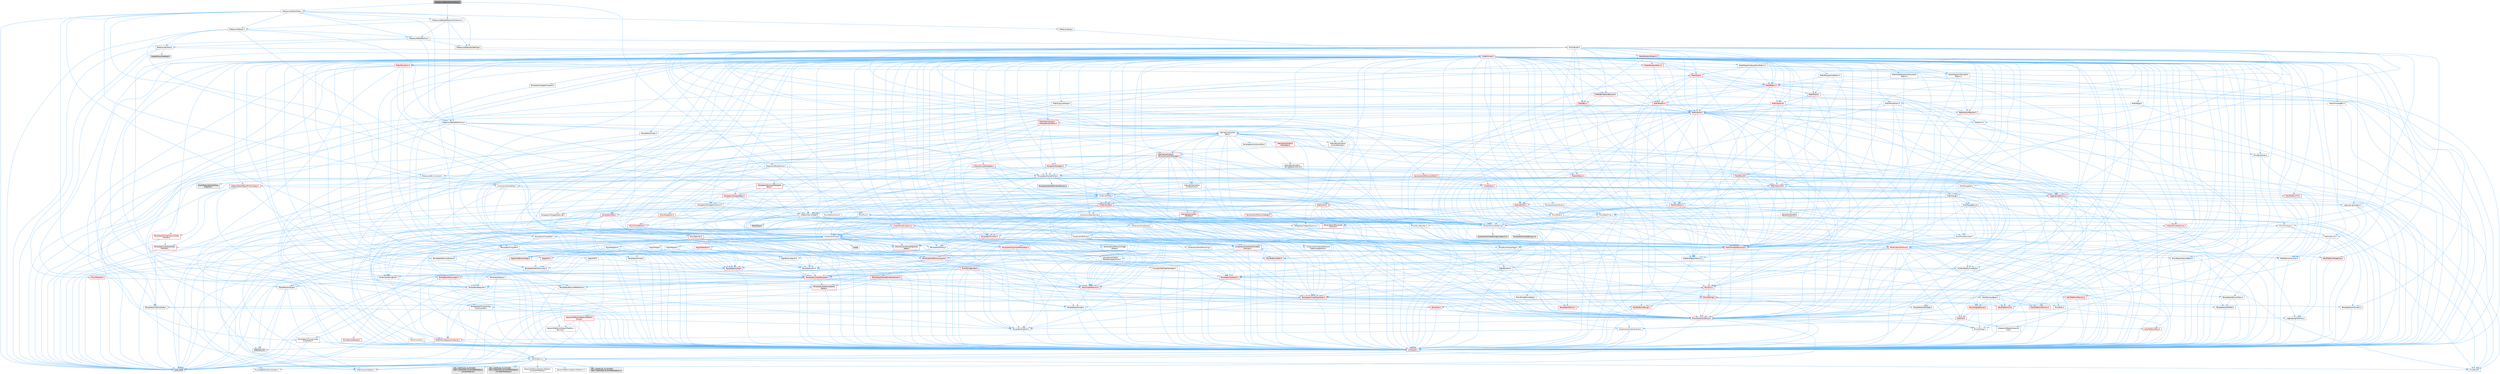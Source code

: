 digraph "MetasoundOperatorInterface.h"
{
 // INTERACTIVE_SVG=YES
 // LATEX_PDF_SIZE
  bgcolor="transparent";
  edge [fontname=Helvetica,fontsize=10,labelfontname=Helvetica,labelfontsize=10];
  node [fontname=Helvetica,fontsize=10,shape=box,height=0.2,width=0.4];
  Node1 [id="Node000001",label="MetasoundOperatorInterface.h",height=0.2,width=0.4,color="gray40", fillcolor="grey60", style="filled", fontcolor="black",tooltip=" "];
  Node1 -> Node2 [id="edge1_Node000001_Node000002",color="steelblue1",style="solid",tooltip=" "];
  Node2 [id="Node000002",label="MetasoundDataReferenceCollection.h",height=0.2,width=0.4,color="grey40", fillcolor="white", style="filled",URL="$dd/dd2/MetasoundDataReferenceCollection_8h.html",tooltip=" "];
  Node2 -> Node3 [id="edge2_Node000002_Node000003",color="steelblue1",style="solid",tooltip=" "];
  Node3 [id="Node000003",label="MetasoundDataFactory.h",height=0.2,width=0.4,color="grey40", fillcolor="white", style="filled",URL="$d4/d50/MetasoundDataFactory_8h.html",tooltip=" "];
  Node3 -> Node4 [id="edge3_Node000003_Node000004",color="steelblue1",style="solid",tooltip=" "];
  Node4 [id="Node000004",label="MetasoundDataReference.h",height=0.2,width=0.4,color="grey40", fillcolor="white", style="filled",URL="$dc/d67/MetasoundDataReference_8h.html",tooltip=" "];
  Node4 -> Node5 [id="edge4_Node000004_Node000005",color="steelblue1",style="solid",tooltip=" "];
  Node5 [id="Node000005",label="type_traits",height=0.2,width=0.4,color="grey60", fillcolor="#E0E0E0", style="filled",tooltip=" "];
  Node4 -> Node6 [id="edge5_Node000004_Node000006",color="steelblue1",style="solid",tooltip=" "];
  Node6 [id="Node000006",label="Containers/UnrealString.h",height=0.2,width=0.4,color="grey40", fillcolor="white", style="filled",URL="$d5/dba/UnrealString_8h.html",tooltip=" "];
  Node6 -> Node7 [id="edge6_Node000006_Node000007",color="steelblue1",style="solid",tooltip=" "];
  Node7 [id="Node000007",label="Containers/UnrealStringIncludes.h.inl",height=0.2,width=0.4,color="grey60", fillcolor="#E0E0E0", style="filled",tooltip=" "];
  Node6 -> Node8 [id="edge7_Node000006_Node000008",color="steelblue1",style="solid",tooltip=" "];
  Node8 [id="Node000008",label="Containers/UnrealString.h.inl",height=0.2,width=0.4,color="grey60", fillcolor="#E0E0E0", style="filled",tooltip=" "];
  Node6 -> Node9 [id="edge8_Node000006_Node000009",color="steelblue1",style="solid",tooltip=" "];
  Node9 [id="Node000009",label="Misc/StringFormatArg.h",height=0.2,width=0.4,color="grey40", fillcolor="white", style="filled",URL="$d2/d16/StringFormatArg_8h.html",tooltip=" "];
  Node9 -> Node10 [id="edge9_Node000009_Node000010",color="steelblue1",style="solid",tooltip=" "];
  Node10 [id="Node000010",label="Containers/ContainersFwd.h",height=0.2,width=0.4,color="grey40", fillcolor="white", style="filled",URL="$d4/d0a/ContainersFwd_8h.html",tooltip=" "];
  Node10 -> Node11 [id="edge10_Node000010_Node000011",color="steelblue1",style="solid",tooltip=" "];
  Node11 [id="Node000011",label="HAL/Platform.h",height=0.2,width=0.4,color="grey40", fillcolor="white", style="filled",URL="$d9/dd0/Platform_8h.html",tooltip=" "];
  Node11 -> Node12 [id="edge11_Node000011_Node000012",color="steelblue1",style="solid",tooltip=" "];
  Node12 [id="Node000012",label="Misc/Build.h",height=0.2,width=0.4,color="grey40", fillcolor="white", style="filled",URL="$d3/dbb/Build_8h.html",tooltip=" "];
  Node11 -> Node13 [id="edge12_Node000011_Node000013",color="steelblue1",style="solid",tooltip=" "];
  Node13 [id="Node000013",label="Misc/LargeWorldCoordinates.h",height=0.2,width=0.4,color="grey40", fillcolor="white", style="filled",URL="$d2/dcb/LargeWorldCoordinates_8h.html",tooltip=" "];
  Node11 -> Node5 [id="edge13_Node000011_Node000005",color="steelblue1",style="solid",tooltip=" "];
  Node11 -> Node14 [id="edge14_Node000011_Node000014",color="steelblue1",style="solid",tooltip=" "];
  Node14 [id="Node000014",label="PreprocessorHelpers.h",height=0.2,width=0.4,color="grey40", fillcolor="white", style="filled",URL="$db/ddb/PreprocessorHelpers_8h.html",tooltip=" "];
  Node11 -> Node15 [id="edge15_Node000011_Node000015",color="steelblue1",style="solid",tooltip=" "];
  Node15 [id="Node000015",label="UBT_COMPILED_PLATFORM\l/UBT_COMPILED_PLATFORMPlatform\lCompilerPreSetup.h",height=0.2,width=0.4,color="grey60", fillcolor="#E0E0E0", style="filled",tooltip=" "];
  Node11 -> Node16 [id="edge16_Node000011_Node000016",color="steelblue1",style="solid",tooltip=" "];
  Node16 [id="Node000016",label="GenericPlatform/GenericPlatform\lCompilerPreSetup.h",height=0.2,width=0.4,color="grey40", fillcolor="white", style="filled",URL="$d9/dc8/GenericPlatformCompilerPreSetup_8h.html",tooltip=" "];
  Node11 -> Node17 [id="edge17_Node000011_Node000017",color="steelblue1",style="solid",tooltip=" "];
  Node17 [id="Node000017",label="GenericPlatform/GenericPlatform.h",height=0.2,width=0.4,color="grey40", fillcolor="white", style="filled",URL="$d6/d84/GenericPlatform_8h.html",tooltip=" "];
  Node11 -> Node18 [id="edge18_Node000011_Node000018",color="steelblue1",style="solid",tooltip=" "];
  Node18 [id="Node000018",label="UBT_COMPILED_PLATFORM\l/UBT_COMPILED_PLATFORMPlatform.h",height=0.2,width=0.4,color="grey60", fillcolor="#E0E0E0", style="filled",tooltip=" "];
  Node11 -> Node19 [id="edge19_Node000011_Node000019",color="steelblue1",style="solid",tooltip=" "];
  Node19 [id="Node000019",label="UBT_COMPILED_PLATFORM\l/UBT_COMPILED_PLATFORMPlatform\lCompilerSetup.h",height=0.2,width=0.4,color="grey60", fillcolor="#E0E0E0", style="filled",tooltip=" "];
  Node10 -> Node20 [id="edge20_Node000010_Node000020",color="steelblue1",style="solid",tooltip=" "];
  Node20 [id="Node000020",label="CoreTypes.h",height=0.2,width=0.4,color="red", fillcolor="#FFF0F0", style="filled",URL="$dc/dec/CoreTypes_8h.html",tooltip=" "];
  Node20 -> Node11 [id="edge21_Node000020_Node000011",color="steelblue1",style="solid",tooltip=" "];
  Node10 -> Node24 [id="edge22_Node000010_Node000024",color="steelblue1",style="solid",tooltip=" "];
  Node24 [id="Node000024",label="Traits/IsContiguousContainer.h",height=0.2,width=0.4,color="red", fillcolor="#FFF0F0", style="filled",URL="$d5/d3c/IsContiguousContainer_8h.html",tooltip=" "];
  Node24 -> Node20 [id="edge23_Node000024_Node000020",color="steelblue1",style="solid",tooltip=" "];
  Node24 -> Node26 [id="edge24_Node000024_Node000026",color="steelblue1",style="solid",tooltip=" "];
  Node26 [id="Node000026",label="initializer_list",height=0.2,width=0.4,color="grey60", fillcolor="#E0E0E0", style="filled",tooltip=" "];
  Node4 -> Node11 [id="edge25_Node000004_Node000011",color="steelblue1",style="solid",tooltip=" "];
  Node4 -> Node27 [id="edge26_Node000004_Node000027",color="steelblue1",style="solid",tooltip=" "];
  Node27 [id="Node000027",label="Internationalization\l/Text.h",height=0.2,width=0.4,color="grey40", fillcolor="white", style="filled",URL="$d6/d35/Text_8h.html",tooltip=" "];
  Node27 -> Node20 [id="edge27_Node000027_Node000020",color="steelblue1",style="solid",tooltip=" "];
  Node27 -> Node28 [id="edge28_Node000027_Node000028",color="steelblue1",style="solid",tooltip=" "];
  Node28 [id="Node000028",label="HAL/PlatformAtomics.h",height=0.2,width=0.4,color="red", fillcolor="#FFF0F0", style="filled",URL="$d3/d36/PlatformAtomics_8h.html",tooltip=" "];
  Node28 -> Node20 [id="edge29_Node000028_Node000020",color="steelblue1",style="solid",tooltip=" "];
  Node27 -> Node31 [id="edge30_Node000027_Node000031",color="steelblue1",style="solid",tooltip=" "];
  Node31 [id="Node000031",label="Misc/AssertionMacros.h",height=0.2,width=0.4,color="red", fillcolor="#FFF0F0", style="filled",URL="$d0/dfa/AssertionMacros_8h.html",tooltip=" "];
  Node31 -> Node20 [id="edge31_Node000031_Node000020",color="steelblue1",style="solid",tooltip=" "];
  Node31 -> Node11 [id="edge32_Node000031_Node000011",color="steelblue1",style="solid",tooltip=" "];
  Node31 -> Node32 [id="edge33_Node000031_Node000032",color="steelblue1",style="solid",tooltip=" "];
  Node32 [id="Node000032",label="HAL/PlatformMisc.h",height=0.2,width=0.4,color="red", fillcolor="#FFF0F0", style="filled",URL="$d0/df5/PlatformMisc_8h.html",tooltip=" "];
  Node32 -> Node20 [id="edge34_Node000032_Node000020",color="steelblue1",style="solid",tooltip=" "];
  Node31 -> Node14 [id="edge35_Node000031_Node000014",color="steelblue1",style="solid",tooltip=" "];
  Node31 -> Node61 [id="edge36_Node000031_Node000061",color="steelblue1",style="solid",tooltip=" "];
  Node61 [id="Node000061",label="Templates/EnableIf.h",height=0.2,width=0.4,color="grey40", fillcolor="white", style="filled",URL="$d7/d60/EnableIf_8h.html",tooltip=" "];
  Node61 -> Node20 [id="edge37_Node000061_Node000020",color="steelblue1",style="solid",tooltip=" "];
  Node31 -> Node67 [id="edge38_Node000031_Node000067",color="steelblue1",style="solid",tooltip=" "];
  Node67 [id="Node000067",label="Misc/VarArgs.h",height=0.2,width=0.4,color="grey40", fillcolor="white", style="filled",URL="$d5/d6f/VarArgs_8h.html",tooltip=" "];
  Node67 -> Node20 [id="edge39_Node000067_Node000020",color="steelblue1",style="solid",tooltip=" "];
  Node27 -> Node52 [id="edge40_Node000027_Node000052",color="steelblue1",style="solid",tooltip=" "];
  Node52 [id="Node000052",label="Misc/EnumClassFlags.h",height=0.2,width=0.4,color="grey40", fillcolor="white", style="filled",URL="$d8/de7/EnumClassFlags_8h.html",tooltip=" "];
  Node27 -> Node75 [id="edge41_Node000027_Node000075",color="steelblue1",style="solid",tooltip=" "];
  Node75 [id="Node000075",label="Templates/UnrealTypeTraits.h",height=0.2,width=0.4,color="red", fillcolor="#FFF0F0", style="filled",URL="$d2/d2d/UnrealTypeTraits_8h.html",tooltip=" "];
  Node75 -> Node20 [id="edge42_Node000075_Node000020",color="steelblue1",style="solid",tooltip=" "];
  Node75 -> Node76 [id="edge43_Node000075_Node000076",color="steelblue1",style="solid",tooltip=" "];
  Node76 [id="Node000076",label="Templates/IsPointer.h",height=0.2,width=0.4,color="grey40", fillcolor="white", style="filled",URL="$d7/d05/IsPointer_8h.html",tooltip=" "];
  Node76 -> Node20 [id="edge44_Node000076_Node000020",color="steelblue1",style="solid",tooltip=" "];
  Node75 -> Node31 [id="edge45_Node000075_Node000031",color="steelblue1",style="solid",tooltip=" "];
  Node75 -> Node77 [id="edge46_Node000075_Node000077",color="steelblue1",style="solid",tooltip=" "];
  Node77 [id="Node000077",label="Templates/AndOrNot.h",height=0.2,width=0.4,color="grey40", fillcolor="white", style="filled",URL="$db/d0a/AndOrNot_8h.html",tooltip=" "];
  Node77 -> Node20 [id="edge47_Node000077_Node000020",color="steelblue1",style="solid",tooltip=" "];
  Node75 -> Node61 [id="edge48_Node000075_Node000061",color="steelblue1",style="solid",tooltip=" "];
  Node75 -> Node78 [id="edge49_Node000075_Node000078",color="steelblue1",style="solid",tooltip=" "];
  Node78 [id="Node000078",label="Templates/IsArithmetic.h",height=0.2,width=0.4,color="grey40", fillcolor="white", style="filled",URL="$d2/d5d/IsArithmetic_8h.html",tooltip=" "];
  Node78 -> Node20 [id="edge50_Node000078_Node000020",color="steelblue1",style="solid",tooltip=" "];
  Node75 -> Node80 [id="edge51_Node000075_Node000080",color="steelblue1",style="solid",tooltip=" "];
  Node80 [id="Node000080",label="Templates/IsPODType.h",height=0.2,width=0.4,color="grey40", fillcolor="white", style="filled",URL="$d7/db1/IsPODType_8h.html",tooltip=" "];
  Node80 -> Node20 [id="edge52_Node000080_Node000020",color="steelblue1",style="solid",tooltip=" "];
  Node75 -> Node81 [id="edge53_Node000075_Node000081",color="steelblue1",style="solid",tooltip=" "];
  Node81 [id="Node000081",label="Templates/IsUECoreType.h",height=0.2,width=0.4,color="grey40", fillcolor="white", style="filled",URL="$d1/db8/IsUECoreType_8h.html",tooltip=" "];
  Node81 -> Node20 [id="edge54_Node000081_Node000020",color="steelblue1",style="solid",tooltip=" "];
  Node81 -> Node5 [id="edge55_Node000081_Node000005",color="steelblue1",style="solid",tooltip=" "];
  Node75 -> Node82 [id="edge56_Node000075_Node000082",color="steelblue1",style="solid",tooltip=" "];
  Node82 [id="Node000082",label="Templates/IsTriviallyCopy\lConstructible.h",height=0.2,width=0.4,color="grey40", fillcolor="white", style="filled",URL="$d3/d78/IsTriviallyCopyConstructible_8h.html",tooltip=" "];
  Node82 -> Node20 [id="edge57_Node000082_Node000020",color="steelblue1",style="solid",tooltip=" "];
  Node82 -> Node5 [id="edge58_Node000082_Node000005",color="steelblue1",style="solid",tooltip=" "];
  Node27 -> Node83 [id="edge59_Node000027_Node000083",color="steelblue1",style="solid",tooltip=" "];
  Node83 [id="Node000083",label="Containers/Array.h",height=0.2,width=0.4,color="grey40", fillcolor="white", style="filled",URL="$df/dd0/Array_8h.html",tooltip=" "];
  Node83 -> Node20 [id="edge60_Node000083_Node000020",color="steelblue1",style="solid",tooltip=" "];
  Node83 -> Node31 [id="edge61_Node000083_Node000031",color="steelblue1",style="solid",tooltip=" "];
  Node83 -> Node84 [id="edge62_Node000083_Node000084",color="steelblue1",style="solid",tooltip=" "];
  Node84 [id="Node000084",label="Misc/IntrusiveUnsetOptional\lState.h",height=0.2,width=0.4,color="red", fillcolor="#FFF0F0", style="filled",URL="$d2/d0a/IntrusiveUnsetOptionalState_8h.html",tooltip=" "];
  Node83 -> Node86 [id="edge63_Node000083_Node000086",color="steelblue1",style="solid",tooltip=" "];
  Node86 [id="Node000086",label="Misc/ReverseIterate.h",height=0.2,width=0.4,color="red", fillcolor="#FFF0F0", style="filled",URL="$db/de3/ReverseIterate_8h.html",tooltip=" "];
  Node86 -> Node11 [id="edge64_Node000086_Node000011",color="steelblue1",style="solid",tooltip=" "];
  Node83 -> Node88 [id="edge65_Node000083_Node000088",color="steelblue1",style="solid",tooltip=" "];
  Node88 [id="Node000088",label="HAL/UnrealMemory.h",height=0.2,width=0.4,color="red", fillcolor="#FFF0F0", style="filled",URL="$d9/d96/UnrealMemory_8h.html",tooltip=" "];
  Node88 -> Node20 [id="edge66_Node000088_Node000020",color="steelblue1",style="solid",tooltip=" "];
  Node88 -> Node92 [id="edge67_Node000088_Node000092",color="steelblue1",style="solid",tooltip=" "];
  Node92 [id="Node000092",label="HAL/MemoryBase.h",height=0.2,width=0.4,color="grey40", fillcolor="white", style="filled",URL="$d6/d9f/MemoryBase_8h.html",tooltip=" "];
  Node92 -> Node20 [id="edge68_Node000092_Node000020",color="steelblue1",style="solid",tooltip=" "];
  Node92 -> Node28 [id="edge69_Node000092_Node000028",color="steelblue1",style="solid",tooltip=" "];
  Node92 -> Node40 [id="edge70_Node000092_Node000040",color="steelblue1",style="solid",tooltip=" "];
  Node40 [id="Node000040",label="HAL/PlatformCrt.h",height=0.2,width=0.4,color="red", fillcolor="#FFF0F0", style="filled",URL="$d8/d75/PlatformCrt_8h.html",tooltip=" "];
  Node92 -> Node93 [id="edge71_Node000092_Node000093",color="steelblue1",style="solid",tooltip=" "];
  Node93 [id="Node000093",label="Misc/Exec.h",height=0.2,width=0.4,color="grey40", fillcolor="white", style="filled",URL="$de/ddb/Exec_8h.html",tooltip=" "];
  Node93 -> Node20 [id="edge72_Node000093_Node000020",color="steelblue1",style="solid",tooltip=" "];
  Node93 -> Node31 [id="edge73_Node000093_Node000031",color="steelblue1",style="solid",tooltip=" "];
  Node92 -> Node94 [id="edge74_Node000092_Node000094",color="steelblue1",style="solid",tooltip=" "];
  Node94 [id="Node000094",label="Misc/OutputDevice.h",height=0.2,width=0.4,color="red", fillcolor="#FFF0F0", style="filled",URL="$d7/d32/OutputDevice_8h.html",tooltip=" "];
  Node94 -> Node36 [id="edge75_Node000094_Node000036",color="steelblue1",style="solid",tooltip=" "];
  Node36 [id="Node000036",label="CoreFwd.h",height=0.2,width=0.4,color="red", fillcolor="#FFF0F0", style="filled",URL="$d1/d1e/CoreFwd_8h.html",tooltip=" "];
  Node36 -> Node20 [id="edge76_Node000036_Node000020",color="steelblue1",style="solid",tooltip=" "];
  Node36 -> Node10 [id="edge77_Node000036_Node000010",color="steelblue1",style="solid",tooltip=" "];
  Node36 -> Node38 [id="edge78_Node000036_Node000038",color="steelblue1",style="solid",tooltip=" "];
  Node38 [id="Node000038",label="UObject/UObjectHierarchy\lFwd.h",height=0.2,width=0.4,color="grey40", fillcolor="white", style="filled",URL="$d3/d13/UObjectHierarchyFwd_8h.html",tooltip=" "];
  Node94 -> Node20 [id="edge79_Node000094_Node000020",color="steelblue1",style="solid",tooltip=" "];
  Node94 -> Node95 [id="edge80_Node000094_Node000095",color="steelblue1",style="solid",tooltip=" "];
  Node95 [id="Node000095",label="Logging/LogVerbosity.h",height=0.2,width=0.4,color="grey40", fillcolor="white", style="filled",URL="$d2/d8f/LogVerbosity_8h.html",tooltip=" "];
  Node95 -> Node20 [id="edge81_Node000095_Node000020",color="steelblue1",style="solid",tooltip=" "];
  Node94 -> Node67 [id="edge82_Node000094_Node000067",color="steelblue1",style="solid",tooltip=" "];
  Node92 -> Node96 [id="edge83_Node000092_Node000096",color="steelblue1",style="solid",tooltip=" "];
  Node96 [id="Node000096",label="Templates/Atomic.h",height=0.2,width=0.4,color="red", fillcolor="#FFF0F0", style="filled",URL="$d3/d91/Atomic_8h.html",tooltip=" "];
  Node88 -> Node103 [id="edge84_Node000088_Node000103",color="steelblue1",style="solid",tooltip=" "];
  Node103 [id="Node000103",label="HAL/PlatformMemory.h",height=0.2,width=0.4,color="red", fillcolor="#FFF0F0", style="filled",URL="$de/d68/PlatformMemory_8h.html",tooltip=" "];
  Node103 -> Node20 [id="edge85_Node000103_Node000020",color="steelblue1",style="solid",tooltip=" "];
  Node88 -> Node76 [id="edge86_Node000088_Node000076",color="steelblue1",style="solid",tooltip=" "];
  Node83 -> Node75 [id="edge87_Node000083_Node000075",color="steelblue1",style="solid",tooltip=" "];
  Node83 -> Node106 [id="edge88_Node000083_Node000106",color="steelblue1",style="solid",tooltip=" "];
  Node106 [id="Node000106",label="Templates/UnrealTemplate.h",height=0.2,width=0.4,color="red", fillcolor="#FFF0F0", style="filled",URL="$d4/d24/UnrealTemplate_8h.html",tooltip=" "];
  Node106 -> Node20 [id="edge89_Node000106_Node000020",color="steelblue1",style="solid",tooltip=" "];
  Node106 -> Node76 [id="edge90_Node000106_Node000076",color="steelblue1",style="solid",tooltip=" "];
  Node106 -> Node88 [id="edge91_Node000106_Node000088",color="steelblue1",style="solid",tooltip=" "];
  Node106 -> Node75 [id="edge92_Node000106_Node000075",color="steelblue1",style="solid",tooltip=" "];
  Node106 -> Node109 [id="edge93_Node000106_Node000109",color="steelblue1",style="solid",tooltip=" "];
  Node109 [id="Node000109",label="Templates/RemoveReference.h",height=0.2,width=0.4,color="grey40", fillcolor="white", style="filled",URL="$da/dbe/RemoveReference_8h.html",tooltip=" "];
  Node109 -> Node20 [id="edge94_Node000109_Node000020",color="steelblue1",style="solid",tooltip=" "];
  Node106 -> Node69 [id="edge95_Node000106_Node000069",color="steelblue1",style="solid",tooltip=" "];
  Node69 [id="Node000069",label="Templates/Requires.h",height=0.2,width=0.4,color="grey40", fillcolor="white", style="filled",URL="$dc/d96/Requires_8h.html",tooltip=" "];
  Node69 -> Node61 [id="edge96_Node000069_Node000061",color="steelblue1",style="solid",tooltip=" "];
  Node69 -> Node5 [id="edge97_Node000069_Node000005",color="steelblue1",style="solid",tooltip=" "];
  Node106 -> Node110 [id="edge98_Node000106_Node000110",color="steelblue1",style="solid",tooltip=" "];
  Node110 [id="Node000110",label="Templates/TypeCompatible\lBytes.h",height=0.2,width=0.4,color="red", fillcolor="#FFF0F0", style="filled",URL="$df/d0a/TypeCompatibleBytes_8h.html",tooltip=" "];
  Node110 -> Node20 [id="edge99_Node000110_Node000020",color="steelblue1",style="solid",tooltip=" "];
  Node110 -> Node5 [id="edge100_Node000110_Node000005",color="steelblue1",style="solid",tooltip=" "];
  Node106 -> Node24 [id="edge101_Node000106_Node000024",color="steelblue1",style="solid",tooltip=" "];
  Node106 -> Node5 [id="edge102_Node000106_Node000005",color="steelblue1",style="solid",tooltip=" "];
  Node83 -> Node112 [id="edge103_Node000083_Node000112",color="steelblue1",style="solid",tooltip=" "];
  Node112 [id="Node000112",label="Containers/AllowShrinking.h",height=0.2,width=0.4,color="grey40", fillcolor="white", style="filled",URL="$d7/d1a/AllowShrinking_8h.html",tooltip=" "];
  Node112 -> Node20 [id="edge104_Node000112_Node000020",color="steelblue1",style="solid",tooltip=" "];
  Node83 -> Node113 [id="edge105_Node000083_Node000113",color="steelblue1",style="solid",tooltip=" "];
  Node113 [id="Node000113",label="Containers/ContainerAllocation\lPolicies.h",height=0.2,width=0.4,color="red", fillcolor="#FFF0F0", style="filled",URL="$d7/dff/ContainerAllocationPolicies_8h.html",tooltip=" "];
  Node113 -> Node20 [id="edge106_Node000113_Node000020",color="steelblue1",style="solid",tooltip=" "];
  Node113 -> Node113 [id="edge107_Node000113_Node000113",color="steelblue1",style="solid",tooltip=" "];
  Node113 -> Node115 [id="edge108_Node000113_Node000115",color="steelblue1",style="solid",tooltip=" "];
  Node115 [id="Node000115",label="HAL/PlatformMath.h",height=0.2,width=0.4,color="red", fillcolor="#FFF0F0", style="filled",URL="$dc/d53/PlatformMath_8h.html",tooltip=" "];
  Node115 -> Node20 [id="edge109_Node000115_Node000020",color="steelblue1",style="solid",tooltip=" "];
  Node113 -> Node88 [id="edge110_Node000113_Node000088",color="steelblue1",style="solid",tooltip=" "];
  Node113 -> Node50 [id="edge111_Node000113_Node000050",color="steelblue1",style="solid",tooltip=" "];
  Node50 [id="Node000050",label="Math/NumericLimits.h",height=0.2,width=0.4,color="grey40", fillcolor="white", style="filled",URL="$df/d1b/NumericLimits_8h.html",tooltip=" "];
  Node50 -> Node20 [id="edge112_Node000050_Node000020",color="steelblue1",style="solid",tooltip=" "];
  Node113 -> Node31 [id="edge113_Node000113_Node000031",color="steelblue1",style="solid",tooltip=" "];
  Node113 -> Node124 [id="edge114_Node000113_Node000124",color="steelblue1",style="solid",tooltip=" "];
  Node124 [id="Node000124",label="Templates/MemoryOps.h",height=0.2,width=0.4,color="red", fillcolor="#FFF0F0", style="filled",URL="$db/dea/MemoryOps_8h.html",tooltip=" "];
  Node124 -> Node20 [id="edge115_Node000124_Node000020",color="steelblue1",style="solid",tooltip=" "];
  Node124 -> Node88 [id="edge116_Node000124_Node000088",color="steelblue1",style="solid",tooltip=" "];
  Node124 -> Node101 [id="edge117_Node000124_Node000101",color="steelblue1",style="solid",tooltip=" "];
  Node101 [id="Node000101",label="Templates/IsTriviallyCopy\lAssignable.h",height=0.2,width=0.4,color="grey40", fillcolor="white", style="filled",URL="$d2/df2/IsTriviallyCopyAssignable_8h.html",tooltip=" "];
  Node101 -> Node20 [id="edge118_Node000101_Node000020",color="steelblue1",style="solid",tooltip=" "];
  Node101 -> Node5 [id="edge119_Node000101_Node000005",color="steelblue1",style="solid",tooltip=" "];
  Node124 -> Node82 [id="edge120_Node000124_Node000082",color="steelblue1",style="solid",tooltip=" "];
  Node124 -> Node69 [id="edge121_Node000124_Node000069",color="steelblue1",style="solid",tooltip=" "];
  Node124 -> Node75 [id="edge122_Node000124_Node000075",color="steelblue1",style="solid",tooltip=" "];
  Node124 -> Node5 [id="edge123_Node000124_Node000005",color="steelblue1",style="solid",tooltip=" "];
  Node113 -> Node110 [id="edge124_Node000113_Node000110",color="steelblue1",style="solid",tooltip=" "];
  Node113 -> Node5 [id="edge125_Node000113_Node000005",color="steelblue1",style="solid",tooltip=" "];
  Node83 -> Node125 [id="edge126_Node000083_Node000125",color="steelblue1",style="solid",tooltip=" "];
  Node125 [id="Node000125",label="Containers/ContainerElement\lTypeCompatibility.h",height=0.2,width=0.4,color="grey40", fillcolor="white", style="filled",URL="$df/ddf/ContainerElementTypeCompatibility_8h.html",tooltip=" "];
  Node125 -> Node20 [id="edge127_Node000125_Node000020",color="steelblue1",style="solid",tooltip=" "];
  Node125 -> Node75 [id="edge128_Node000125_Node000075",color="steelblue1",style="solid",tooltip=" "];
  Node83 -> Node126 [id="edge129_Node000083_Node000126",color="steelblue1",style="solid",tooltip=" "];
  Node126 [id="Node000126",label="Serialization/Archive.h",height=0.2,width=0.4,color="red", fillcolor="#FFF0F0", style="filled",URL="$d7/d3b/Archive_8h.html",tooltip=" "];
  Node126 -> Node36 [id="edge130_Node000126_Node000036",color="steelblue1",style="solid",tooltip=" "];
  Node126 -> Node20 [id="edge131_Node000126_Node000020",color="steelblue1",style="solid",tooltip=" "];
  Node126 -> Node127 [id="edge132_Node000126_Node000127",color="steelblue1",style="solid",tooltip=" "];
  Node127 [id="Node000127",label="HAL/PlatformProperties.h",height=0.2,width=0.4,color="red", fillcolor="#FFF0F0", style="filled",URL="$d9/db0/PlatformProperties_8h.html",tooltip=" "];
  Node127 -> Node20 [id="edge133_Node000127_Node000020",color="steelblue1",style="solid",tooltip=" "];
  Node126 -> Node130 [id="edge134_Node000126_Node000130",color="steelblue1",style="solid",tooltip=" "];
  Node130 [id="Node000130",label="Internationalization\l/TextNamespaceFwd.h",height=0.2,width=0.4,color="grey40", fillcolor="white", style="filled",URL="$d8/d97/TextNamespaceFwd_8h.html",tooltip=" "];
  Node130 -> Node20 [id="edge135_Node000130_Node000020",color="steelblue1",style="solid",tooltip=" "];
  Node126 -> Node31 [id="edge136_Node000126_Node000031",color="steelblue1",style="solid",tooltip=" "];
  Node126 -> Node12 [id="edge137_Node000126_Node000012",color="steelblue1",style="solid",tooltip=" "];
  Node126 -> Node131 [id="edge138_Node000126_Node000131",color="steelblue1",style="solid",tooltip=" "];
  Node131 [id="Node000131",label="Misc/EngineVersionBase.h",height=0.2,width=0.4,color="grey40", fillcolor="white", style="filled",URL="$d5/d2b/EngineVersionBase_8h.html",tooltip=" "];
  Node131 -> Node20 [id="edge139_Node000131_Node000020",color="steelblue1",style="solid",tooltip=" "];
  Node126 -> Node67 [id="edge140_Node000126_Node000067",color="steelblue1",style="solid",tooltip=" "];
  Node126 -> Node61 [id="edge141_Node000126_Node000061",color="steelblue1",style="solid",tooltip=" "];
  Node126 -> Node134 [id="edge142_Node000126_Node000134",color="steelblue1",style="solid",tooltip=" "];
  Node134 [id="Node000134",label="Templates/IsEnumClass.h",height=0.2,width=0.4,color="grey40", fillcolor="white", style="filled",URL="$d7/d15/IsEnumClass_8h.html",tooltip=" "];
  Node134 -> Node20 [id="edge143_Node000134_Node000020",color="steelblue1",style="solid",tooltip=" "];
  Node134 -> Node77 [id="edge144_Node000134_Node000077",color="steelblue1",style="solid",tooltip=" "];
  Node126 -> Node106 [id="edge145_Node000126_Node000106",color="steelblue1",style="solid",tooltip=" "];
  Node126 -> Node135 [id="edge146_Node000126_Node000135",color="steelblue1",style="solid",tooltip=" "];
  Node135 [id="Node000135",label="UObject/ObjectVersion.h",height=0.2,width=0.4,color="grey40", fillcolor="white", style="filled",URL="$da/d63/ObjectVersion_8h.html",tooltip=" "];
  Node135 -> Node20 [id="edge147_Node000135_Node000020",color="steelblue1",style="solid",tooltip=" "];
  Node83 -> Node136 [id="edge148_Node000083_Node000136",color="steelblue1",style="solid",tooltip=" "];
  Node136 [id="Node000136",label="Serialization/MemoryImage\lWriter.h",height=0.2,width=0.4,color="grey40", fillcolor="white", style="filled",URL="$d0/d08/MemoryImageWriter_8h.html",tooltip=" "];
  Node136 -> Node20 [id="edge149_Node000136_Node000020",color="steelblue1",style="solid",tooltip=" "];
  Node136 -> Node137 [id="edge150_Node000136_Node000137",color="steelblue1",style="solid",tooltip=" "];
  Node137 [id="Node000137",label="Serialization/MemoryLayout.h",height=0.2,width=0.4,color="red", fillcolor="#FFF0F0", style="filled",URL="$d7/d66/MemoryLayout_8h.html",tooltip=" "];
  Node137 -> Node140 [id="edge151_Node000137_Node000140",color="steelblue1",style="solid",tooltip=" "];
  Node140 [id="Node000140",label="Containers/EnumAsByte.h",height=0.2,width=0.4,color="grey40", fillcolor="white", style="filled",URL="$d6/d9a/EnumAsByte_8h.html",tooltip=" "];
  Node140 -> Node20 [id="edge152_Node000140_Node000020",color="steelblue1",style="solid",tooltip=" "];
  Node140 -> Node80 [id="edge153_Node000140_Node000080",color="steelblue1",style="solid",tooltip=" "];
  Node140 -> Node141 [id="edge154_Node000140_Node000141",color="steelblue1",style="solid",tooltip=" "];
  Node141 [id="Node000141",label="Templates/TypeHash.h",height=0.2,width=0.4,color="red", fillcolor="#FFF0F0", style="filled",URL="$d1/d62/TypeHash_8h.html",tooltip=" "];
  Node141 -> Node20 [id="edge155_Node000141_Node000020",color="steelblue1",style="solid",tooltip=" "];
  Node141 -> Node69 [id="edge156_Node000141_Node000069",color="steelblue1",style="solid",tooltip=" "];
  Node141 -> Node142 [id="edge157_Node000141_Node000142",color="steelblue1",style="solid",tooltip=" "];
  Node142 [id="Node000142",label="Misc/Crc.h",height=0.2,width=0.4,color="red", fillcolor="#FFF0F0", style="filled",URL="$d4/dd2/Crc_8h.html",tooltip=" "];
  Node142 -> Node20 [id="edge158_Node000142_Node000020",color="steelblue1",style="solid",tooltip=" "];
  Node142 -> Node90 [id="edge159_Node000142_Node000090",color="steelblue1",style="solid",tooltip=" "];
  Node90 [id="Node000090",label="HAL/PlatformString.h",height=0.2,width=0.4,color="red", fillcolor="#FFF0F0", style="filled",URL="$db/db5/PlatformString_8h.html",tooltip=" "];
  Node90 -> Node20 [id="edge160_Node000090_Node000020",color="steelblue1",style="solid",tooltip=" "];
  Node142 -> Node31 [id="edge161_Node000142_Node000031",color="steelblue1",style="solid",tooltip=" "];
  Node142 -> Node143 [id="edge162_Node000142_Node000143",color="steelblue1",style="solid",tooltip=" "];
  Node143 [id="Node000143",label="Misc/CString.h",height=0.2,width=0.4,color="red", fillcolor="#FFF0F0", style="filled",URL="$d2/d49/CString_8h.html",tooltip=" "];
  Node143 -> Node20 [id="edge163_Node000143_Node000020",color="steelblue1",style="solid",tooltip=" "];
  Node143 -> Node40 [id="edge164_Node000143_Node000040",color="steelblue1",style="solid",tooltip=" "];
  Node143 -> Node90 [id="edge165_Node000143_Node000090",color="steelblue1",style="solid",tooltip=" "];
  Node143 -> Node31 [id="edge166_Node000143_Node000031",color="steelblue1",style="solid",tooltip=" "];
  Node143 -> Node144 [id="edge167_Node000143_Node000144",color="steelblue1",style="solid",tooltip=" "];
  Node144 [id="Node000144",label="Misc/Char.h",height=0.2,width=0.4,color="red", fillcolor="#FFF0F0", style="filled",URL="$d0/d58/Char_8h.html",tooltip=" "];
  Node144 -> Node20 [id="edge168_Node000144_Node000020",color="steelblue1",style="solid",tooltip=" "];
  Node144 -> Node5 [id="edge169_Node000144_Node000005",color="steelblue1",style="solid",tooltip=" "];
  Node143 -> Node67 [id="edge170_Node000143_Node000067",color="steelblue1",style="solid",tooltip=" "];
  Node142 -> Node144 [id="edge171_Node000142_Node000144",color="steelblue1",style="solid",tooltip=" "];
  Node142 -> Node75 [id="edge172_Node000142_Node000075",color="steelblue1",style="solid",tooltip=" "];
  Node141 -> Node5 [id="edge173_Node000141_Node000005",color="steelblue1",style="solid",tooltip=" "];
  Node137 -> Node34 [id="edge174_Node000137_Node000034",color="steelblue1",style="solid",tooltip=" "];
  Node34 [id="Node000034",label="Containers/StringFwd.h",height=0.2,width=0.4,color="grey40", fillcolor="white", style="filled",URL="$df/d37/StringFwd_8h.html",tooltip=" "];
  Node34 -> Node20 [id="edge175_Node000034_Node000020",color="steelblue1",style="solid",tooltip=" "];
  Node34 -> Node35 [id="edge176_Node000034_Node000035",color="steelblue1",style="solid",tooltip=" "];
  Node35 [id="Node000035",label="Traits/ElementType.h",height=0.2,width=0.4,color="grey40", fillcolor="white", style="filled",URL="$d5/d4f/ElementType_8h.html",tooltip=" "];
  Node35 -> Node11 [id="edge177_Node000035_Node000011",color="steelblue1",style="solid",tooltip=" "];
  Node35 -> Node26 [id="edge178_Node000035_Node000026",color="steelblue1",style="solid",tooltip=" "];
  Node35 -> Node5 [id="edge179_Node000035_Node000005",color="steelblue1",style="solid",tooltip=" "];
  Node34 -> Node24 [id="edge180_Node000034_Node000024",color="steelblue1",style="solid",tooltip=" "];
  Node137 -> Node88 [id="edge181_Node000137_Node000088",color="steelblue1",style="solid",tooltip=" "];
  Node137 -> Node61 [id="edge182_Node000137_Node000061",color="steelblue1",style="solid",tooltip=" "];
  Node137 -> Node106 [id="edge183_Node000137_Node000106",color="steelblue1",style="solid",tooltip=" "];
  Node83 -> Node150 [id="edge184_Node000083_Node000150",color="steelblue1",style="solid",tooltip=" "];
  Node150 [id="Node000150",label="Algo/Heapify.h",height=0.2,width=0.4,color="grey40", fillcolor="white", style="filled",URL="$d0/d2a/Heapify_8h.html",tooltip=" "];
  Node150 -> Node151 [id="edge185_Node000150_Node000151",color="steelblue1",style="solid",tooltip=" "];
  Node151 [id="Node000151",label="Algo/Impl/BinaryHeap.h",height=0.2,width=0.4,color="red", fillcolor="#FFF0F0", style="filled",URL="$d7/da3/Algo_2Impl_2BinaryHeap_8h.html",tooltip=" "];
  Node151 -> Node152 [id="edge186_Node000151_Node000152",color="steelblue1",style="solid",tooltip=" "];
  Node152 [id="Node000152",label="Templates/Invoke.h",height=0.2,width=0.4,color="red", fillcolor="#FFF0F0", style="filled",URL="$d7/deb/Invoke_8h.html",tooltip=" "];
  Node152 -> Node20 [id="edge187_Node000152_Node000020",color="steelblue1",style="solid",tooltip=" "];
  Node152 -> Node106 [id="edge188_Node000152_Node000106",color="steelblue1",style="solid",tooltip=" "];
  Node152 -> Node5 [id="edge189_Node000152_Node000005",color="steelblue1",style="solid",tooltip=" "];
  Node151 -> Node5 [id="edge190_Node000151_Node000005",color="steelblue1",style="solid",tooltip=" "];
  Node150 -> Node156 [id="edge191_Node000150_Node000156",color="steelblue1",style="solid",tooltip=" "];
  Node156 [id="Node000156",label="Templates/IdentityFunctor.h",height=0.2,width=0.4,color="grey40", fillcolor="white", style="filled",URL="$d7/d2e/IdentityFunctor_8h.html",tooltip=" "];
  Node156 -> Node11 [id="edge192_Node000156_Node000011",color="steelblue1",style="solid",tooltip=" "];
  Node150 -> Node152 [id="edge193_Node000150_Node000152",color="steelblue1",style="solid",tooltip=" "];
  Node150 -> Node157 [id="edge194_Node000150_Node000157",color="steelblue1",style="solid",tooltip=" "];
  Node157 [id="Node000157",label="Templates/Less.h",height=0.2,width=0.4,color="grey40", fillcolor="white", style="filled",URL="$de/dc8/Less_8h.html",tooltip=" "];
  Node157 -> Node20 [id="edge195_Node000157_Node000020",color="steelblue1",style="solid",tooltip=" "];
  Node157 -> Node106 [id="edge196_Node000157_Node000106",color="steelblue1",style="solid",tooltip=" "];
  Node150 -> Node106 [id="edge197_Node000150_Node000106",color="steelblue1",style="solid",tooltip=" "];
  Node83 -> Node158 [id="edge198_Node000083_Node000158",color="steelblue1",style="solid",tooltip=" "];
  Node158 [id="Node000158",label="Algo/HeapSort.h",height=0.2,width=0.4,color="grey40", fillcolor="white", style="filled",URL="$d3/d92/HeapSort_8h.html",tooltip=" "];
  Node158 -> Node151 [id="edge199_Node000158_Node000151",color="steelblue1",style="solid",tooltip=" "];
  Node158 -> Node156 [id="edge200_Node000158_Node000156",color="steelblue1",style="solid",tooltip=" "];
  Node158 -> Node157 [id="edge201_Node000158_Node000157",color="steelblue1",style="solid",tooltip=" "];
  Node158 -> Node106 [id="edge202_Node000158_Node000106",color="steelblue1",style="solid",tooltip=" "];
  Node83 -> Node159 [id="edge203_Node000083_Node000159",color="steelblue1",style="solid",tooltip=" "];
  Node159 [id="Node000159",label="Algo/IsHeap.h",height=0.2,width=0.4,color="grey40", fillcolor="white", style="filled",URL="$de/d32/IsHeap_8h.html",tooltip=" "];
  Node159 -> Node151 [id="edge204_Node000159_Node000151",color="steelblue1",style="solid",tooltip=" "];
  Node159 -> Node156 [id="edge205_Node000159_Node000156",color="steelblue1",style="solid",tooltip=" "];
  Node159 -> Node152 [id="edge206_Node000159_Node000152",color="steelblue1",style="solid",tooltip=" "];
  Node159 -> Node157 [id="edge207_Node000159_Node000157",color="steelblue1",style="solid",tooltip=" "];
  Node159 -> Node106 [id="edge208_Node000159_Node000106",color="steelblue1",style="solid",tooltip=" "];
  Node83 -> Node151 [id="edge209_Node000083_Node000151",color="steelblue1",style="solid",tooltip=" "];
  Node83 -> Node160 [id="edge210_Node000083_Node000160",color="steelblue1",style="solid",tooltip=" "];
  Node160 [id="Node000160",label="Algo/StableSort.h",height=0.2,width=0.4,color="red", fillcolor="#FFF0F0", style="filled",URL="$d7/d3c/StableSort_8h.html",tooltip=" "];
  Node160 -> Node161 [id="edge211_Node000160_Node000161",color="steelblue1",style="solid",tooltip=" "];
  Node161 [id="Node000161",label="Algo/BinarySearch.h",height=0.2,width=0.4,color="grey40", fillcolor="white", style="filled",URL="$db/db4/BinarySearch_8h.html",tooltip=" "];
  Node161 -> Node156 [id="edge212_Node000161_Node000156",color="steelblue1",style="solid",tooltip=" "];
  Node161 -> Node152 [id="edge213_Node000161_Node000152",color="steelblue1",style="solid",tooltip=" "];
  Node161 -> Node157 [id="edge214_Node000161_Node000157",color="steelblue1",style="solid",tooltip=" "];
  Node160 -> Node156 [id="edge215_Node000160_Node000156",color="steelblue1",style="solid",tooltip=" "];
  Node160 -> Node152 [id="edge216_Node000160_Node000152",color="steelblue1",style="solid",tooltip=" "];
  Node160 -> Node157 [id="edge217_Node000160_Node000157",color="steelblue1",style="solid",tooltip=" "];
  Node160 -> Node106 [id="edge218_Node000160_Node000106",color="steelblue1",style="solid",tooltip=" "];
  Node83 -> Node163 [id="edge219_Node000083_Node000163",color="steelblue1",style="solid",tooltip=" "];
  Node163 [id="Node000163",label="Concepts/GetTypeHashable.h",height=0.2,width=0.4,color="grey40", fillcolor="white", style="filled",URL="$d3/da2/GetTypeHashable_8h.html",tooltip=" "];
  Node163 -> Node20 [id="edge220_Node000163_Node000020",color="steelblue1",style="solid",tooltip=" "];
  Node163 -> Node141 [id="edge221_Node000163_Node000141",color="steelblue1",style="solid",tooltip=" "];
  Node83 -> Node156 [id="edge222_Node000083_Node000156",color="steelblue1",style="solid",tooltip=" "];
  Node83 -> Node152 [id="edge223_Node000083_Node000152",color="steelblue1",style="solid",tooltip=" "];
  Node83 -> Node157 [id="edge224_Node000083_Node000157",color="steelblue1",style="solid",tooltip=" "];
  Node83 -> Node164 [id="edge225_Node000083_Node000164",color="steelblue1",style="solid",tooltip=" "];
  Node164 [id="Node000164",label="Templates/LosesQualifiers\lFromTo.h",height=0.2,width=0.4,color="red", fillcolor="#FFF0F0", style="filled",URL="$d2/db3/LosesQualifiersFromTo_8h.html",tooltip=" "];
  Node164 -> Node5 [id="edge226_Node000164_Node000005",color="steelblue1",style="solid",tooltip=" "];
  Node83 -> Node69 [id="edge227_Node000083_Node000069",color="steelblue1",style="solid",tooltip=" "];
  Node83 -> Node165 [id="edge228_Node000083_Node000165",color="steelblue1",style="solid",tooltip=" "];
  Node165 [id="Node000165",label="Templates/Sorting.h",height=0.2,width=0.4,color="grey40", fillcolor="white", style="filled",URL="$d3/d9e/Sorting_8h.html",tooltip=" "];
  Node165 -> Node20 [id="edge229_Node000165_Node000020",color="steelblue1",style="solid",tooltip=" "];
  Node165 -> Node161 [id="edge230_Node000165_Node000161",color="steelblue1",style="solid",tooltip=" "];
  Node165 -> Node166 [id="edge231_Node000165_Node000166",color="steelblue1",style="solid",tooltip=" "];
  Node166 [id="Node000166",label="Algo/Sort.h",height=0.2,width=0.4,color="red", fillcolor="#FFF0F0", style="filled",URL="$d1/d87/Sort_8h.html",tooltip=" "];
  Node165 -> Node115 [id="edge232_Node000165_Node000115",color="steelblue1",style="solid",tooltip=" "];
  Node165 -> Node157 [id="edge233_Node000165_Node000157",color="steelblue1",style="solid",tooltip=" "];
  Node83 -> Node169 [id="edge234_Node000083_Node000169",color="steelblue1",style="solid",tooltip=" "];
  Node169 [id="Node000169",label="Templates/AlignmentTemplates.h",height=0.2,width=0.4,color="red", fillcolor="#FFF0F0", style="filled",URL="$dd/d32/AlignmentTemplates_8h.html",tooltip=" "];
  Node169 -> Node20 [id="edge235_Node000169_Node000020",color="steelblue1",style="solid",tooltip=" "];
  Node169 -> Node76 [id="edge236_Node000169_Node000076",color="steelblue1",style="solid",tooltip=" "];
  Node83 -> Node35 [id="edge237_Node000083_Node000035",color="steelblue1",style="solid",tooltip=" "];
  Node83 -> Node121 [id="edge238_Node000083_Node000121",color="steelblue1",style="solid",tooltip=" "];
  Node121 [id="Node000121",label="limits",height=0.2,width=0.4,color="grey60", fillcolor="#E0E0E0", style="filled",tooltip=" "];
  Node83 -> Node5 [id="edge239_Node000083_Node000005",color="steelblue1",style="solid",tooltip=" "];
  Node27 -> Node6 [id="edge240_Node000027_Node000006",color="steelblue1",style="solid",tooltip=" "];
  Node27 -> Node170 [id="edge241_Node000027_Node000170",color="steelblue1",style="solid",tooltip=" "];
  Node170 [id="Node000170",label="Containers/SortedMap.h",height=0.2,width=0.4,color="grey40", fillcolor="white", style="filled",URL="$d1/dcf/SortedMap_8h.html",tooltip=" "];
  Node170 -> Node171 [id="edge242_Node000170_Node000171",color="steelblue1",style="solid",tooltip=" "];
  Node171 [id="Node000171",label="Containers/Map.h",height=0.2,width=0.4,color="grey40", fillcolor="white", style="filled",URL="$df/d79/Map_8h.html",tooltip=" "];
  Node171 -> Node20 [id="edge243_Node000171_Node000020",color="steelblue1",style="solid",tooltip=" "];
  Node171 -> Node172 [id="edge244_Node000171_Node000172",color="steelblue1",style="solid",tooltip=" "];
  Node172 [id="Node000172",label="Algo/Reverse.h",height=0.2,width=0.4,color="grey40", fillcolor="white", style="filled",URL="$d5/d93/Reverse_8h.html",tooltip=" "];
  Node172 -> Node20 [id="edge245_Node000172_Node000020",color="steelblue1",style="solid",tooltip=" "];
  Node172 -> Node106 [id="edge246_Node000172_Node000106",color="steelblue1",style="solid",tooltip=" "];
  Node171 -> Node125 [id="edge247_Node000171_Node000125",color="steelblue1",style="solid",tooltip=" "];
  Node171 -> Node173 [id="edge248_Node000171_Node000173",color="steelblue1",style="solid",tooltip=" "];
  Node173 [id="Node000173",label="Containers/Set.h",height=0.2,width=0.4,color="red", fillcolor="#FFF0F0", style="filled",URL="$d4/d45/Set_8h.html",tooltip=" "];
  Node173 -> Node113 [id="edge249_Node000173_Node000113",color="steelblue1",style="solid",tooltip=" "];
  Node173 -> Node125 [id="edge250_Node000173_Node000125",color="steelblue1",style="solid",tooltip=" "];
  Node173 -> Node175 [id="edge251_Node000173_Node000175",color="steelblue1",style="solid",tooltip=" "];
  Node175 [id="Node000175",label="Containers/SparseArray.h",height=0.2,width=0.4,color="grey40", fillcolor="white", style="filled",URL="$d5/dbf/SparseArray_8h.html",tooltip=" "];
  Node175 -> Node20 [id="edge252_Node000175_Node000020",color="steelblue1",style="solid",tooltip=" "];
  Node175 -> Node31 [id="edge253_Node000175_Node000031",color="steelblue1",style="solid",tooltip=" "];
  Node175 -> Node88 [id="edge254_Node000175_Node000088",color="steelblue1",style="solid",tooltip=" "];
  Node175 -> Node75 [id="edge255_Node000175_Node000075",color="steelblue1",style="solid",tooltip=" "];
  Node175 -> Node106 [id="edge256_Node000175_Node000106",color="steelblue1",style="solid",tooltip=" "];
  Node175 -> Node113 [id="edge257_Node000175_Node000113",color="steelblue1",style="solid",tooltip=" "];
  Node175 -> Node157 [id="edge258_Node000175_Node000157",color="steelblue1",style="solid",tooltip=" "];
  Node175 -> Node83 [id="edge259_Node000175_Node000083",color="steelblue1",style="solid",tooltip=" "];
  Node175 -> Node168 [id="edge260_Node000175_Node000168",color="steelblue1",style="solid",tooltip=" "];
  Node168 [id="Node000168",label="Math/UnrealMathUtility.h",height=0.2,width=0.4,color="red", fillcolor="#FFF0F0", style="filled",URL="$db/db8/UnrealMathUtility_8h.html",tooltip=" "];
  Node168 -> Node20 [id="edge261_Node000168_Node000020",color="steelblue1",style="solid",tooltip=" "];
  Node168 -> Node31 [id="edge262_Node000168_Node000031",color="steelblue1",style="solid",tooltip=" "];
  Node168 -> Node115 [id="edge263_Node000168_Node000115",color="steelblue1",style="solid",tooltip=" "];
  Node168 -> Node69 [id="edge264_Node000168_Node000069",color="steelblue1",style="solid",tooltip=" "];
  Node175 -> Node176 [id="edge265_Node000175_Node000176",color="steelblue1",style="solid",tooltip=" "];
  Node176 [id="Node000176",label="Containers/ScriptArray.h",height=0.2,width=0.4,color="grey40", fillcolor="white", style="filled",URL="$dc/daf/ScriptArray_8h.html",tooltip=" "];
  Node176 -> Node20 [id="edge266_Node000176_Node000020",color="steelblue1",style="solid",tooltip=" "];
  Node176 -> Node31 [id="edge267_Node000176_Node000031",color="steelblue1",style="solid",tooltip=" "];
  Node176 -> Node88 [id="edge268_Node000176_Node000088",color="steelblue1",style="solid",tooltip=" "];
  Node176 -> Node112 [id="edge269_Node000176_Node000112",color="steelblue1",style="solid",tooltip=" "];
  Node176 -> Node113 [id="edge270_Node000176_Node000113",color="steelblue1",style="solid",tooltip=" "];
  Node176 -> Node83 [id="edge271_Node000176_Node000083",color="steelblue1",style="solid",tooltip=" "];
  Node176 -> Node26 [id="edge272_Node000176_Node000026",color="steelblue1",style="solid",tooltip=" "];
  Node175 -> Node177 [id="edge273_Node000175_Node000177",color="steelblue1",style="solid",tooltip=" "];
  Node177 [id="Node000177",label="Containers/BitArray.h",height=0.2,width=0.4,color="grey40", fillcolor="white", style="filled",URL="$d1/de4/BitArray_8h.html",tooltip=" "];
  Node177 -> Node113 [id="edge274_Node000177_Node000113",color="steelblue1",style="solid",tooltip=" "];
  Node177 -> Node20 [id="edge275_Node000177_Node000020",color="steelblue1",style="solid",tooltip=" "];
  Node177 -> Node28 [id="edge276_Node000177_Node000028",color="steelblue1",style="solid",tooltip=" "];
  Node177 -> Node88 [id="edge277_Node000177_Node000088",color="steelblue1",style="solid",tooltip=" "];
  Node177 -> Node168 [id="edge278_Node000177_Node000168",color="steelblue1",style="solid",tooltip=" "];
  Node177 -> Node31 [id="edge279_Node000177_Node000031",color="steelblue1",style="solid",tooltip=" "];
  Node177 -> Node52 [id="edge280_Node000177_Node000052",color="steelblue1",style="solid",tooltip=" "];
  Node177 -> Node126 [id="edge281_Node000177_Node000126",color="steelblue1",style="solid",tooltip=" "];
  Node177 -> Node136 [id="edge282_Node000177_Node000136",color="steelblue1",style="solid",tooltip=" "];
  Node177 -> Node137 [id="edge283_Node000177_Node000137",color="steelblue1",style="solid",tooltip=" "];
  Node177 -> Node61 [id="edge284_Node000177_Node000061",color="steelblue1",style="solid",tooltip=" "];
  Node177 -> Node152 [id="edge285_Node000177_Node000152",color="steelblue1",style="solid",tooltip=" "];
  Node177 -> Node106 [id="edge286_Node000177_Node000106",color="steelblue1",style="solid",tooltip=" "];
  Node177 -> Node75 [id="edge287_Node000177_Node000075",color="steelblue1",style="solid",tooltip=" "];
  Node175 -> Node178 [id="edge288_Node000175_Node000178",color="steelblue1",style="solid",tooltip=" "];
  Node178 [id="Node000178",label="Serialization/Structured\lArchive.h",height=0.2,width=0.4,color="red", fillcolor="#FFF0F0", style="filled",URL="$d9/d1e/StructuredArchive_8h.html",tooltip=" "];
  Node178 -> Node83 [id="edge289_Node000178_Node000083",color="steelblue1",style="solid",tooltip=" "];
  Node178 -> Node113 [id="edge290_Node000178_Node000113",color="steelblue1",style="solid",tooltip=" "];
  Node178 -> Node20 [id="edge291_Node000178_Node000020",color="steelblue1",style="solid",tooltip=" "];
  Node178 -> Node12 [id="edge292_Node000178_Node000012",color="steelblue1",style="solid",tooltip=" "];
  Node178 -> Node126 [id="edge293_Node000178_Node000126",color="steelblue1",style="solid",tooltip=" "];
  Node178 -> Node189 [id="edge294_Node000178_Node000189",color="steelblue1",style="solid",tooltip=" "];
  Node189 [id="Node000189",label="Templates/UniqueObj.h",height=0.2,width=0.4,color="grey40", fillcolor="white", style="filled",URL="$da/d95/UniqueObj_8h.html",tooltip=" "];
  Node189 -> Node20 [id="edge295_Node000189_Node000020",color="steelblue1",style="solid",tooltip=" "];
  Node189 -> Node190 [id="edge296_Node000189_Node000190",color="steelblue1",style="solid",tooltip=" "];
  Node190 [id="Node000190",label="Templates/UniquePtr.h",height=0.2,width=0.4,color="grey40", fillcolor="white", style="filled",URL="$de/d1a/UniquePtr_8h.html",tooltip=" "];
  Node190 -> Node20 [id="edge297_Node000190_Node000020",color="steelblue1",style="solid",tooltip=" "];
  Node190 -> Node106 [id="edge298_Node000190_Node000106",color="steelblue1",style="solid",tooltip=" "];
  Node190 -> Node191 [id="edge299_Node000190_Node000191",color="steelblue1",style="solid",tooltip=" "];
  Node191 [id="Node000191",label="Templates/IsArray.h",height=0.2,width=0.4,color="grey40", fillcolor="white", style="filled",URL="$d8/d8d/IsArray_8h.html",tooltip=" "];
  Node191 -> Node20 [id="edge300_Node000191_Node000020",color="steelblue1",style="solid",tooltip=" "];
  Node190 -> Node192 [id="edge301_Node000190_Node000192",color="steelblue1",style="solid",tooltip=" "];
  Node192 [id="Node000192",label="Templates/RemoveExtent.h",height=0.2,width=0.4,color="grey40", fillcolor="white", style="filled",URL="$dc/de9/RemoveExtent_8h.html",tooltip=" "];
  Node192 -> Node20 [id="edge302_Node000192_Node000020",color="steelblue1",style="solid",tooltip=" "];
  Node190 -> Node69 [id="edge303_Node000190_Node000069",color="steelblue1",style="solid",tooltip=" "];
  Node190 -> Node137 [id="edge304_Node000190_Node000137",color="steelblue1",style="solid",tooltip=" "];
  Node190 -> Node5 [id="edge305_Node000190_Node000005",color="steelblue1",style="solid",tooltip=" "];
  Node175 -> Node136 [id="edge306_Node000175_Node000136",color="steelblue1",style="solid",tooltip=" "];
  Node175 -> Node6 [id="edge307_Node000175_Node000006",color="steelblue1",style="solid",tooltip=" "];
  Node175 -> Node84 [id="edge308_Node000175_Node000084",color="steelblue1",style="solid",tooltip=" "];
  Node173 -> Node10 [id="edge309_Node000173_Node000010",color="steelblue1",style="solid",tooltip=" "];
  Node173 -> Node168 [id="edge310_Node000173_Node000168",color="steelblue1",style="solid",tooltip=" "];
  Node173 -> Node31 [id="edge311_Node000173_Node000031",color="steelblue1",style="solid",tooltip=" "];
  Node173 -> Node194 [id="edge312_Node000173_Node000194",color="steelblue1",style="solid",tooltip=" "];
  Node194 [id="Node000194",label="Misc/StructBuilder.h",height=0.2,width=0.4,color="grey40", fillcolor="white", style="filled",URL="$d9/db3/StructBuilder_8h.html",tooltip=" "];
  Node194 -> Node20 [id="edge313_Node000194_Node000020",color="steelblue1",style="solid",tooltip=" "];
  Node194 -> Node168 [id="edge314_Node000194_Node000168",color="steelblue1",style="solid",tooltip=" "];
  Node194 -> Node169 [id="edge315_Node000194_Node000169",color="steelblue1",style="solid",tooltip=" "];
  Node173 -> Node136 [id="edge316_Node000173_Node000136",color="steelblue1",style="solid",tooltip=" "];
  Node173 -> Node178 [id="edge317_Node000173_Node000178",color="steelblue1",style="solid",tooltip=" "];
  Node173 -> Node195 [id="edge318_Node000173_Node000195",color="steelblue1",style="solid",tooltip=" "];
  Node195 [id="Node000195",label="Templates/Function.h",height=0.2,width=0.4,color="red", fillcolor="#FFF0F0", style="filled",URL="$df/df5/Function_8h.html",tooltip=" "];
  Node195 -> Node20 [id="edge319_Node000195_Node000020",color="steelblue1",style="solid",tooltip=" "];
  Node195 -> Node31 [id="edge320_Node000195_Node000031",color="steelblue1",style="solid",tooltip=" "];
  Node195 -> Node84 [id="edge321_Node000195_Node000084",color="steelblue1",style="solid",tooltip=" "];
  Node195 -> Node88 [id="edge322_Node000195_Node000088",color="steelblue1",style="solid",tooltip=" "];
  Node195 -> Node75 [id="edge323_Node000195_Node000075",color="steelblue1",style="solid",tooltip=" "];
  Node195 -> Node152 [id="edge324_Node000195_Node000152",color="steelblue1",style="solid",tooltip=" "];
  Node195 -> Node106 [id="edge325_Node000195_Node000106",color="steelblue1",style="solid",tooltip=" "];
  Node195 -> Node69 [id="edge326_Node000195_Node000069",color="steelblue1",style="solid",tooltip=" "];
  Node195 -> Node168 [id="edge327_Node000195_Node000168",color="steelblue1",style="solid",tooltip=" "];
  Node195 -> Node5 [id="edge328_Node000195_Node000005",color="steelblue1",style="solid",tooltip=" "];
  Node173 -> Node165 [id="edge329_Node000173_Node000165",color="steelblue1",style="solid",tooltip=" "];
  Node173 -> Node141 [id="edge330_Node000173_Node000141",color="steelblue1",style="solid",tooltip=" "];
  Node173 -> Node106 [id="edge331_Node000173_Node000106",color="steelblue1",style="solid",tooltip=" "];
  Node173 -> Node26 [id="edge332_Node000173_Node000026",color="steelblue1",style="solid",tooltip=" "];
  Node173 -> Node5 [id="edge333_Node000173_Node000005",color="steelblue1",style="solid",tooltip=" "];
  Node171 -> Node6 [id="edge334_Node000171_Node000006",color="steelblue1",style="solid",tooltip=" "];
  Node171 -> Node31 [id="edge335_Node000171_Node000031",color="steelblue1",style="solid",tooltip=" "];
  Node171 -> Node194 [id="edge336_Node000171_Node000194",color="steelblue1",style="solid",tooltip=" "];
  Node171 -> Node195 [id="edge337_Node000171_Node000195",color="steelblue1",style="solid",tooltip=" "];
  Node171 -> Node165 [id="edge338_Node000171_Node000165",color="steelblue1",style="solid",tooltip=" "];
  Node171 -> Node198 [id="edge339_Node000171_Node000198",color="steelblue1",style="solid",tooltip=" "];
  Node198 [id="Node000198",label="Templates/Tuple.h",height=0.2,width=0.4,color="red", fillcolor="#FFF0F0", style="filled",URL="$d2/d4f/Tuple_8h.html",tooltip=" "];
  Node198 -> Node20 [id="edge340_Node000198_Node000020",color="steelblue1",style="solid",tooltip=" "];
  Node198 -> Node106 [id="edge341_Node000198_Node000106",color="steelblue1",style="solid",tooltip=" "];
  Node198 -> Node199 [id="edge342_Node000198_Node000199",color="steelblue1",style="solid",tooltip=" "];
  Node199 [id="Node000199",label="Delegates/IntegerSequence.h",height=0.2,width=0.4,color="grey40", fillcolor="white", style="filled",URL="$d2/dcc/IntegerSequence_8h.html",tooltip=" "];
  Node199 -> Node20 [id="edge343_Node000199_Node000020",color="steelblue1",style="solid",tooltip=" "];
  Node198 -> Node152 [id="edge344_Node000198_Node000152",color="steelblue1",style="solid",tooltip=" "];
  Node198 -> Node178 [id="edge345_Node000198_Node000178",color="steelblue1",style="solid",tooltip=" "];
  Node198 -> Node137 [id="edge346_Node000198_Node000137",color="steelblue1",style="solid",tooltip=" "];
  Node198 -> Node69 [id="edge347_Node000198_Node000069",color="steelblue1",style="solid",tooltip=" "];
  Node198 -> Node141 [id="edge348_Node000198_Node000141",color="steelblue1",style="solid",tooltip=" "];
  Node198 -> Node5 [id="edge349_Node000198_Node000005",color="steelblue1",style="solid",tooltip=" "];
  Node171 -> Node106 [id="edge350_Node000171_Node000106",color="steelblue1",style="solid",tooltip=" "];
  Node171 -> Node75 [id="edge351_Node000171_Node000075",color="steelblue1",style="solid",tooltip=" "];
  Node171 -> Node5 [id="edge352_Node000171_Node000005",color="steelblue1",style="solid",tooltip=" "];
  Node170 -> Node161 [id="edge353_Node000170_Node000161",color="steelblue1",style="solid",tooltip=" "];
  Node170 -> Node166 [id="edge354_Node000170_Node000166",color="steelblue1",style="solid",tooltip=" "];
  Node170 -> Node201 [id="edge355_Node000170_Node000201",color="steelblue1",style="solid",tooltip=" "];
  Node201 [id="Node000201",label="UObject/NameTypes.h",height=0.2,width=0.4,color="grey40", fillcolor="white", style="filled",URL="$d6/d35/NameTypes_8h.html",tooltip=" "];
  Node201 -> Node20 [id="edge356_Node000201_Node000020",color="steelblue1",style="solid",tooltip=" "];
  Node201 -> Node31 [id="edge357_Node000201_Node000031",color="steelblue1",style="solid",tooltip=" "];
  Node201 -> Node88 [id="edge358_Node000201_Node000088",color="steelblue1",style="solid",tooltip=" "];
  Node201 -> Node75 [id="edge359_Node000201_Node000075",color="steelblue1",style="solid",tooltip=" "];
  Node201 -> Node106 [id="edge360_Node000201_Node000106",color="steelblue1",style="solid",tooltip=" "];
  Node201 -> Node6 [id="edge361_Node000201_Node000006",color="steelblue1",style="solid",tooltip=" "];
  Node201 -> Node202 [id="edge362_Node000201_Node000202",color="steelblue1",style="solid",tooltip=" "];
  Node202 [id="Node000202",label="HAL/CriticalSection.h",height=0.2,width=0.4,color="red", fillcolor="#FFF0F0", style="filled",URL="$d6/d90/CriticalSection_8h.html",tooltip=" "];
  Node201 -> Node205 [id="edge363_Node000201_Node000205",color="steelblue1",style="solid",tooltip=" "];
  Node205 [id="Node000205",label="Containers/StringConv.h",height=0.2,width=0.4,color="red", fillcolor="#FFF0F0", style="filled",URL="$d3/ddf/StringConv_8h.html",tooltip=" "];
  Node205 -> Node20 [id="edge364_Node000205_Node000020",color="steelblue1",style="solid",tooltip=" "];
  Node205 -> Node31 [id="edge365_Node000205_Node000031",color="steelblue1",style="solid",tooltip=" "];
  Node205 -> Node113 [id="edge366_Node000205_Node000113",color="steelblue1",style="solid",tooltip=" "];
  Node205 -> Node83 [id="edge367_Node000205_Node000083",color="steelblue1",style="solid",tooltip=" "];
  Node205 -> Node143 [id="edge368_Node000205_Node000143",color="steelblue1",style="solid",tooltip=" "];
  Node205 -> Node191 [id="edge369_Node000205_Node000191",color="steelblue1",style="solid",tooltip=" "];
  Node205 -> Node106 [id="edge370_Node000205_Node000106",color="steelblue1",style="solid",tooltip=" "];
  Node205 -> Node75 [id="edge371_Node000205_Node000075",color="steelblue1",style="solid",tooltip=" "];
  Node205 -> Node35 [id="edge372_Node000205_Node000035",color="steelblue1",style="solid",tooltip=" "];
  Node205 -> Node24 [id="edge373_Node000205_Node000024",color="steelblue1",style="solid",tooltip=" "];
  Node205 -> Node5 [id="edge374_Node000205_Node000005",color="steelblue1",style="solid",tooltip=" "];
  Node201 -> Node34 [id="edge375_Node000201_Node000034",color="steelblue1",style="solid",tooltip=" "];
  Node201 -> Node206 [id="edge376_Node000201_Node000206",color="steelblue1",style="solid",tooltip=" "];
  Node206 [id="Node000206",label="UObject/UnrealNames.h",height=0.2,width=0.4,color="red", fillcolor="#FFF0F0", style="filled",URL="$d8/db1/UnrealNames_8h.html",tooltip=" "];
  Node206 -> Node20 [id="edge377_Node000206_Node000020",color="steelblue1",style="solid",tooltip=" "];
  Node201 -> Node96 [id="edge378_Node000201_Node000096",color="steelblue1",style="solid",tooltip=" "];
  Node201 -> Node137 [id="edge379_Node000201_Node000137",color="steelblue1",style="solid",tooltip=" "];
  Node201 -> Node84 [id="edge380_Node000201_Node000084",color="steelblue1",style="solid",tooltip=" "];
  Node201 -> Node208 [id="edge381_Node000201_Node000208",color="steelblue1",style="solid",tooltip=" "];
  Node208 [id="Node000208",label="Misc/StringBuilder.h",height=0.2,width=0.4,color="red", fillcolor="#FFF0F0", style="filled",URL="$d4/d52/StringBuilder_8h.html",tooltip=" "];
  Node208 -> Node34 [id="edge382_Node000208_Node000034",color="steelblue1",style="solid",tooltip=" "];
  Node208 -> Node20 [id="edge383_Node000208_Node000020",color="steelblue1",style="solid",tooltip=" "];
  Node208 -> Node90 [id="edge384_Node000208_Node000090",color="steelblue1",style="solid",tooltip=" "];
  Node208 -> Node88 [id="edge385_Node000208_Node000088",color="steelblue1",style="solid",tooltip=" "];
  Node208 -> Node31 [id="edge386_Node000208_Node000031",color="steelblue1",style="solid",tooltip=" "];
  Node208 -> Node143 [id="edge387_Node000208_Node000143",color="steelblue1",style="solid",tooltip=" "];
  Node208 -> Node61 [id="edge388_Node000208_Node000061",color="steelblue1",style="solid",tooltip=" "];
  Node208 -> Node69 [id="edge389_Node000208_Node000069",color="steelblue1",style="solid",tooltip=" "];
  Node208 -> Node106 [id="edge390_Node000208_Node000106",color="steelblue1",style="solid",tooltip=" "];
  Node208 -> Node75 [id="edge391_Node000208_Node000075",color="steelblue1",style="solid",tooltip=" "];
  Node208 -> Node24 [id="edge392_Node000208_Node000024",color="steelblue1",style="solid",tooltip=" "];
  Node208 -> Node5 [id="edge393_Node000208_Node000005",color="steelblue1",style="solid",tooltip=" "];
  Node201 -> Node60 [id="edge394_Node000201_Node000060",color="steelblue1",style="solid",tooltip=" "];
  Node60 [id="Node000060",label="Trace/Trace.h",height=0.2,width=0.4,color="grey60", fillcolor="#E0E0E0", style="filled",tooltip=" "];
  Node27 -> Node140 [id="edge395_Node000027_Node000140",color="steelblue1",style="solid",tooltip=" "];
  Node27 -> Node214 [id="edge396_Node000027_Node000214",color="steelblue1",style="solid",tooltip=" "];
  Node214 [id="Node000214",label="Templates/SharedPointer.h",height=0.2,width=0.4,color="grey40", fillcolor="white", style="filled",URL="$d2/d17/SharedPointer_8h.html",tooltip=" "];
  Node214 -> Node20 [id="edge397_Node000214_Node000020",color="steelblue1",style="solid",tooltip=" "];
  Node214 -> Node84 [id="edge398_Node000214_Node000084",color="steelblue1",style="solid",tooltip=" "];
  Node214 -> Node215 [id="edge399_Node000214_Node000215",color="steelblue1",style="solid",tooltip=" "];
  Node215 [id="Node000215",label="Templates/PointerIsConvertible\lFromTo.h",height=0.2,width=0.4,color="red", fillcolor="#FFF0F0", style="filled",URL="$d6/d65/PointerIsConvertibleFromTo_8h.html",tooltip=" "];
  Node215 -> Node20 [id="edge400_Node000215_Node000020",color="steelblue1",style="solid",tooltip=" "];
  Node215 -> Node164 [id="edge401_Node000215_Node000164",color="steelblue1",style="solid",tooltip=" "];
  Node215 -> Node5 [id="edge402_Node000215_Node000005",color="steelblue1",style="solid",tooltip=" "];
  Node214 -> Node31 [id="edge403_Node000214_Node000031",color="steelblue1",style="solid",tooltip=" "];
  Node214 -> Node88 [id="edge404_Node000214_Node000088",color="steelblue1",style="solid",tooltip=" "];
  Node214 -> Node83 [id="edge405_Node000214_Node000083",color="steelblue1",style="solid",tooltip=" "];
  Node214 -> Node171 [id="edge406_Node000214_Node000171",color="steelblue1",style="solid",tooltip=" "];
  Node214 -> Node216 [id="edge407_Node000214_Node000216",color="steelblue1",style="solid",tooltip=" "];
  Node216 [id="Node000216",label="CoreGlobals.h",height=0.2,width=0.4,color="red", fillcolor="#FFF0F0", style="filled",URL="$d5/d8c/CoreGlobals_8h.html",tooltip=" "];
  Node216 -> Node6 [id="edge408_Node000216_Node000006",color="steelblue1",style="solid",tooltip=" "];
  Node216 -> Node20 [id="edge409_Node000216_Node000020",color="steelblue1",style="solid",tooltip=" "];
  Node216 -> Node217 [id="edge410_Node000216_Node000217",color="steelblue1",style="solid",tooltip=" "];
  Node217 [id="Node000217",label="HAL/PlatformTLS.h",height=0.2,width=0.4,color="red", fillcolor="#FFF0F0", style="filled",URL="$d0/def/PlatformTLS_8h.html",tooltip=" "];
  Node217 -> Node20 [id="edge411_Node000217_Node000020",color="steelblue1",style="solid",tooltip=" "];
  Node216 -> Node220 [id="edge412_Node000216_Node000220",color="steelblue1",style="solid",tooltip=" "];
  Node220 [id="Node000220",label="Logging/LogMacros.h",height=0.2,width=0.4,color="red", fillcolor="#FFF0F0", style="filled",URL="$d0/d16/LogMacros_8h.html",tooltip=" "];
  Node220 -> Node6 [id="edge413_Node000220_Node000006",color="steelblue1",style="solid",tooltip=" "];
  Node220 -> Node20 [id="edge414_Node000220_Node000020",color="steelblue1",style="solid",tooltip=" "];
  Node220 -> Node14 [id="edge415_Node000220_Node000014",color="steelblue1",style="solid",tooltip=" "];
  Node220 -> Node221 [id="edge416_Node000220_Node000221",color="steelblue1",style="solid",tooltip=" "];
  Node221 [id="Node000221",label="Logging/LogCategory.h",height=0.2,width=0.4,color="grey40", fillcolor="white", style="filled",URL="$d9/d36/LogCategory_8h.html",tooltip=" "];
  Node221 -> Node20 [id="edge417_Node000221_Node000020",color="steelblue1",style="solid",tooltip=" "];
  Node221 -> Node95 [id="edge418_Node000221_Node000095",color="steelblue1",style="solid",tooltip=" "];
  Node221 -> Node201 [id="edge419_Node000221_Node000201",color="steelblue1",style="solid",tooltip=" "];
  Node220 -> Node95 [id="edge420_Node000220_Node000095",color="steelblue1",style="solid",tooltip=" "];
  Node220 -> Node31 [id="edge421_Node000220_Node000031",color="steelblue1",style="solid",tooltip=" "];
  Node220 -> Node12 [id="edge422_Node000220_Node000012",color="steelblue1",style="solid",tooltip=" "];
  Node220 -> Node67 [id="edge423_Node000220_Node000067",color="steelblue1",style="solid",tooltip=" "];
  Node220 -> Node61 [id="edge424_Node000220_Node000061",color="steelblue1",style="solid",tooltip=" "];
  Node220 -> Node5 [id="edge425_Node000220_Node000005",color="steelblue1",style="solid",tooltip=" "];
  Node216 -> Node12 [id="edge426_Node000216_Node000012",color="steelblue1",style="solid",tooltip=" "];
  Node216 -> Node52 [id="edge427_Node000216_Node000052",color="steelblue1",style="solid",tooltip=" "];
  Node216 -> Node94 [id="edge428_Node000216_Node000094",color="steelblue1",style="solid",tooltip=" "];
  Node216 -> Node96 [id="edge429_Node000216_Node000096",color="steelblue1",style="solid",tooltip=" "];
  Node216 -> Node201 [id="edge430_Node000216_Node000201",color="steelblue1",style="solid",tooltip=" "];
  Node214 -> Node224 [id="edge431_Node000214_Node000224",color="steelblue1",style="solid",tooltip=" "];
  Node224 [id="Node000224",label="Templates/SharedPointerInternals.h",height=0.2,width=0.4,color="red", fillcolor="#FFF0F0", style="filled",URL="$de/d3a/SharedPointerInternals_8h.html",tooltip=" "];
  Node224 -> Node20 [id="edge432_Node000224_Node000020",color="steelblue1",style="solid",tooltip=" "];
  Node224 -> Node88 [id="edge433_Node000224_Node000088",color="steelblue1",style="solid",tooltip=" "];
  Node224 -> Node31 [id="edge434_Node000224_Node000031",color="steelblue1",style="solid",tooltip=" "];
  Node224 -> Node109 [id="edge435_Node000224_Node000109",color="steelblue1",style="solid",tooltip=" "];
  Node224 -> Node110 [id="edge436_Node000224_Node000110",color="steelblue1",style="solid",tooltip=" "];
  Node224 -> Node5 [id="edge437_Node000224_Node000005",color="steelblue1",style="solid",tooltip=" "];
  Node214 -> Node227 [id="edge438_Node000214_Node000227",color="steelblue1",style="solid",tooltip=" "];
  Node227 [id="Node000227",label="Templates/SharedPointerTesting.inl",height=0.2,width=0.4,color="grey60", fillcolor="#E0E0E0", style="filled",tooltip=" "];
  Node27 -> Node228 [id="edge439_Node000027_Node000228",color="steelblue1",style="solid",tooltip=" "];
  Node228 [id="Node000228",label="Internationalization\l/TextKey.h",height=0.2,width=0.4,color="red", fillcolor="#FFF0F0", style="filled",URL="$d8/d4a/TextKey_8h.html",tooltip=" "];
  Node228 -> Node20 [id="edge440_Node000228_Node000020",color="steelblue1",style="solid",tooltip=" "];
  Node228 -> Node141 [id="edge441_Node000228_Node000141",color="steelblue1",style="solid",tooltip=" "];
  Node228 -> Node205 [id="edge442_Node000228_Node000205",color="steelblue1",style="solid",tooltip=" "];
  Node228 -> Node6 [id="edge443_Node000228_Node000006",color="steelblue1",style="solid",tooltip=" "];
  Node228 -> Node178 [id="edge444_Node000228_Node000178",color="steelblue1",style="solid",tooltip=" "];
  Node27 -> Node229 [id="edge445_Node000027_Node000229",color="steelblue1",style="solid",tooltip=" "];
  Node229 [id="Node000229",label="Internationalization\l/LocKeyFuncs.h",height=0.2,width=0.4,color="grey40", fillcolor="white", style="filled",URL="$dd/d46/LocKeyFuncs_8h.html",tooltip=" "];
  Node229 -> Node20 [id="edge446_Node000229_Node000020",color="steelblue1",style="solid",tooltip=" "];
  Node229 -> Node173 [id="edge447_Node000229_Node000173",color="steelblue1",style="solid",tooltip=" "];
  Node229 -> Node171 [id="edge448_Node000229_Node000171",color="steelblue1",style="solid",tooltip=" "];
  Node27 -> Node230 [id="edge449_Node000027_Node000230",color="steelblue1",style="solid",tooltip=" "];
  Node230 [id="Node000230",label="Internationalization\l/CulturePointer.h",height=0.2,width=0.4,color="grey40", fillcolor="white", style="filled",URL="$d6/dbe/CulturePointer_8h.html",tooltip=" "];
  Node230 -> Node20 [id="edge450_Node000230_Node000020",color="steelblue1",style="solid",tooltip=" "];
  Node230 -> Node214 [id="edge451_Node000230_Node000214",color="steelblue1",style="solid",tooltip=" "];
  Node27 -> Node231 [id="edge452_Node000027_Node000231",color="steelblue1",style="solid",tooltip=" "];
  Node231 [id="Node000231",label="Internationalization\l/TextComparison.h",height=0.2,width=0.4,color="grey40", fillcolor="white", style="filled",URL="$d7/ddc/TextComparison_8h.html",tooltip=" "];
  Node231 -> Node20 [id="edge453_Node000231_Node000020",color="steelblue1",style="solid",tooltip=" "];
  Node231 -> Node6 [id="edge454_Node000231_Node000006",color="steelblue1",style="solid",tooltip=" "];
  Node27 -> Node232 [id="edge455_Node000027_Node000232",color="steelblue1",style="solid",tooltip=" "];
  Node232 [id="Node000232",label="Internationalization\l/TextLocalizationManager.h",height=0.2,width=0.4,color="red", fillcolor="#FFF0F0", style="filled",URL="$d5/d2e/TextLocalizationManager_8h.html",tooltip=" "];
  Node232 -> Node83 [id="edge456_Node000232_Node000083",color="steelblue1",style="solid",tooltip=" "];
  Node232 -> Node113 [id="edge457_Node000232_Node000113",color="steelblue1",style="solid",tooltip=" "];
  Node232 -> Node171 [id="edge458_Node000232_Node000171",color="steelblue1",style="solid",tooltip=" "];
  Node232 -> Node173 [id="edge459_Node000232_Node000173",color="steelblue1",style="solid",tooltip=" "];
  Node232 -> Node6 [id="edge460_Node000232_Node000006",color="steelblue1",style="solid",tooltip=" "];
  Node232 -> Node20 [id="edge461_Node000232_Node000020",color="steelblue1",style="solid",tooltip=" "];
  Node232 -> Node235 [id="edge462_Node000232_Node000235",color="steelblue1",style="solid",tooltip=" "];
  Node235 [id="Node000235",label="Delegates/Delegate.h",height=0.2,width=0.4,color="red", fillcolor="#FFF0F0", style="filled",URL="$d4/d80/Delegate_8h.html",tooltip=" "];
  Node235 -> Node20 [id="edge463_Node000235_Node000020",color="steelblue1",style="solid",tooltip=" "];
  Node235 -> Node31 [id="edge464_Node000235_Node000031",color="steelblue1",style="solid",tooltip=" "];
  Node235 -> Node201 [id="edge465_Node000235_Node000201",color="steelblue1",style="solid",tooltip=" "];
  Node235 -> Node214 [id="edge466_Node000235_Node000214",color="steelblue1",style="solid",tooltip=" "];
  Node235 -> Node236 [id="edge467_Node000235_Node000236",color="steelblue1",style="solid",tooltip=" "];
  Node236 [id="Node000236",label="UObject/WeakObjectPtrTemplates.h",height=0.2,width=0.4,color="red", fillcolor="#FFF0F0", style="filled",URL="$d8/d3b/WeakObjectPtrTemplates_8h.html",tooltip=" "];
  Node236 -> Node20 [id="edge468_Node000236_Node000020",color="steelblue1",style="solid",tooltip=" "];
  Node236 -> Node164 [id="edge469_Node000236_Node000164",color="steelblue1",style="solid",tooltip=" "];
  Node236 -> Node69 [id="edge470_Node000236_Node000069",color="steelblue1",style="solid",tooltip=" "];
  Node236 -> Node171 [id="edge471_Node000236_Node000171",color="steelblue1",style="solid",tooltip=" "];
  Node236 -> Node5 [id="edge472_Node000236_Node000005",color="steelblue1",style="solid",tooltip=" "];
  Node235 -> Node239 [id="edge473_Node000235_Node000239",color="steelblue1",style="solid",tooltip=" "];
  Node239 [id="Node000239",label="Delegates/MulticastDelegate\lBase.h",height=0.2,width=0.4,color="red", fillcolor="#FFF0F0", style="filled",URL="$db/d16/MulticastDelegateBase_8h.html",tooltip=" "];
  Node239 -> Node20 [id="edge474_Node000239_Node000020",color="steelblue1",style="solid",tooltip=" "];
  Node239 -> Node113 [id="edge475_Node000239_Node000113",color="steelblue1",style="solid",tooltip=" "];
  Node239 -> Node83 [id="edge476_Node000239_Node000083",color="steelblue1",style="solid",tooltip=" "];
  Node239 -> Node168 [id="edge477_Node000239_Node000168",color="steelblue1",style="solid",tooltip=" "];
  Node239 -> Node240 [id="edge478_Node000239_Node000240",color="steelblue1",style="solid",tooltip=" "];
  Node240 [id="Node000240",label="Delegates/IDelegateInstance.h",height=0.2,width=0.4,color="grey40", fillcolor="white", style="filled",URL="$d2/d10/IDelegateInstance_8h.html",tooltip=" "];
  Node240 -> Node20 [id="edge479_Node000240_Node000020",color="steelblue1",style="solid",tooltip=" "];
  Node240 -> Node141 [id="edge480_Node000240_Node000141",color="steelblue1",style="solid",tooltip=" "];
  Node240 -> Node201 [id="edge481_Node000240_Node000201",color="steelblue1",style="solid",tooltip=" "];
  Node240 -> Node241 [id="edge482_Node000240_Node000241",color="steelblue1",style="solid",tooltip=" "];
  Node241 [id="Node000241",label="Delegates/DelegateSettings.h",height=0.2,width=0.4,color="grey40", fillcolor="white", style="filled",URL="$d0/d97/DelegateSettings_8h.html",tooltip=" "];
  Node241 -> Node20 [id="edge483_Node000241_Node000020",color="steelblue1",style="solid",tooltip=" "];
  Node239 -> Node242 [id="edge484_Node000239_Node000242",color="steelblue1",style="solid",tooltip=" "];
  Node242 [id="Node000242",label="Delegates/DelegateBase.h",height=0.2,width=0.4,color="red", fillcolor="#FFF0F0", style="filled",URL="$da/d67/DelegateBase_8h.html",tooltip=" "];
  Node242 -> Node20 [id="edge485_Node000242_Node000020",color="steelblue1",style="solid",tooltip=" "];
  Node242 -> Node113 [id="edge486_Node000242_Node000113",color="steelblue1",style="solid",tooltip=" "];
  Node242 -> Node168 [id="edge487_Node000242_Node000168",color="steelblue1",style="solid",tooltip=" "];
  Node242 -> Node201 [id="edge488_Node000242_Node000201",color="steelblue1",style="solid",tooltip=" "];
  Node242 -> Node241 [id="edge489_Node000242_Node000241",color="steelblue1",style="solid",tooltip=" "];
  Node242 -> Node240 [id="edge490_Node000242_Node000240",color="steelblue1",style="solid",tooltip=" "];
  Node235 -> Node199 [id="edge491_Node000235_Node000199",color="steelblue1",style="solid",tooltip=" "];
  Node232 -> Node202 [id="edge492_Node000232_Node000202",color="steelblue1",style="solid",tooltip=" "];
  Node232 -> Node229 [id="edge493_Node000232_Node000229",color="steelblue1",style="solid",tooltip=" "];
  Node232 -> Node228 [id="edge494_Node000232_Node000228",color="steelblue1",style="solid",tooltip=" "];
  Node232 -> Node142 [id="edge495_Node000232_Node000142",color="steelblue1",style="solid",tooltip=" "];
  Node232 -> Node52 [id="edge496_Node000232_Node000052",color="steelblue1",style="solid",tooltip=" "];
  Node232 -> Node195 [id="edge497_Node000232_Node000195",color="steelblue1",style="solid",tooltip=" "];
  Node232 -> Node214 [id="edge498_Node000232_Node000214",color="steelblue1",style="solid",tooltip=" "];
  Node27 -> Node256 [id="edge499_Node000027_Node000256",color="steelblue1",style="solid",tooltip=" "];
  Node256 [id="Node000256",label="Internationalization\l/StringTableCoreFwd.h",height=0.2,width=0.4,color="grey40", fillcolor="white", style="filled",URL="$d2/d42/StringTableCoreFwd_8h.html",tooltip=" "];
  Node256 -> Node20 [id="edge500_Node000256_Node000020",color="steelblue1",style="solid",tooltip=" "];
  Node256 -> Node214 [id="edge501_Node000256_Node000214",color="steelblue1",style="solid",tooltip=" "];
  Node27 -> Node257 [id="edge502_Node000027_Node000257",color="steelblue1",style="solid",tooltip=" "];
  Node257 [id="Node000257",label="Internationalization\l/ITextData.h",height=0.2,width=0.4,color="red", fillcolor="#FFF0F0", style="filled",URL="$d5/dbd/ITextData_8h.html",tooltip=" "];
  Node257 -> Node20 [id="edge503_Node000257_Node000020",color="steelblue1",style="solid",tooltip=" "];
  Node257 -> Node232 [id="edge504_Node000257_Node000232",color="steelblue1",style="solid",tooltip=" "];
  Node27 -> Node186 [id="edge505_Node000027_Node000186",color="steelblue1",style="solid",tooltip=" "];
  Node186 [id="Node000186",label="Misc/Optional.h",height=0.2,width=0.4,color="red", fillcolor="#FFF0F0", style="filled",URL="$d2/dae/Optional_8h.html",tooltip=" "];
  Node186 -> Node20 [id="edge506_Node000186_Node000020",color="steelblue1",style="solid",tooltip=" "];
  Node186 -> Node31 [id="edge507_Node000186_Node000031",color="steelblue1",style="solid",tooltip=" "];
  Node186 -> Node84 [id="edge508_Node000186_Node000084",color="steelblue1",style="solid",tooltip=" "];
  Node186 -> Node124 [id="edge509_Node000186_Node000124",color="steelblue1",style="solid",tooltip=" "];
  Node186 -> Node106 [id="edge510_Node000186_Node000106",color="steelblue1",style="solid",tooltip=" "];
  Node186 -> Node126 [id="edge511_Node000186_Node000126",color="steelblue1",style="solid",tooltip=" "];
  Node27 -> Node190 [id="edge512_Node000027_Node000190",color="steelblue1",style="solid",tooltip=" "];
  Node27 -> Node258 [id="edge513_Node000027_Node000258",color="steelblue1",style="solid",tooltip=" "];
  Node258 [id="Node000258",label="Templates/IsConstructible.h",height=0.2,width=0.4,color="grey40", fillcolor="white", style="filled",URL="$da/df1/IsConstructible_8h.html",tooltip=" "];
  Node27 -> Node69 [id="edge514_Node000027_Node000069",color="steelblue1",style="solid",tooltip=" "];
  Node27 -> Node5 [id="edge515_Node000027_Node000005",color="steelblue1",style="solid",tooltip=" "];
  Node4 -> Node214 [id="edge516_Node000004_Node000214",color="steelblue1",style="solid",tooltip=" "];
  Node4 -> Node190 [id="edge517_Node000004_Node000190",color="steelblue1",style="solid",tooltip=" "];
  Node4 -> Node201 [id="edge518_Node000004_Node000201",color="steelblue1",style="solid",tooltip=" "];
  Node3 -> Node259 [id="edge519_Node000003_Node000259",color="steelblue1",style="solid",tooltip=" "];
  Node259 [id="Node000259",label="MetasoundLiteral.h",height=0.2,width=0.4,color="grey40", fillcolor="white", style="filled",URL="$d3/d45/MetasoundLiteral_8h.html",tooltip=" "];
  Node259 -> Node260 [id="edge520_Node000259_Node000260",color="steelblue1",style="solid",tooltip=" "];
  Node260 [id="Node000260",label="CoreMinimal.h",height=0.2,width=0.4,color="red", fillcolor="#FFF0F0", style="filled",URL="$d7/d67/CoreMinimal_8h.html",tooltip=" "];
  Node260 -> Node20 [id="edge521_Node000260_Node000020",color="steelblue1",style="solid",tooltip=" "];
  Node260 -> Node36 [id="edge522_Node000260_Node000036",color="steelblue1",style="solid",tooltip=" "];
  Node260 -> Node38 [id="edge523_Node000260_Node000038",color="steelblue1",style="solid",tooltip=" "];
  Node260 -> Node10 [id="edge524_Node000260_Node000010",color="steelblue1",style="solid",tooltip=" "];
  Node260 -> Node67 [id="edge525_Node000260_Node000067",color="steelblue1",style="solid",tooltip=" "];
  Node260 -> Node95 [id="edge526_Node000260_Node000095",color="steelblue1",style="solid",tooltip=" "];
  Node260 -> Node94 [id="edge527_Node000260_Node000094",color="steelblue1",style="solid",tooltip=" "];
  Node260 -> Node40 [id="edge528_Node000260_Node000040",color="steelblue1",style="solid",tooltip=" "];
  Node260 -> Node32 [id="edge529_Node000260_Node000032",color="steelblue1",style="solid",tooltip=" "];
  Node260 -> Node31 [id="edge530_Node000260_Node000031",color="steelblue1",style="solid",tooltip=" "];
  Node260 -> Node76 [id="edge531_Node000260_Node000076",color="steelblue1",style="solid",tooltip=" "];
  Node260 -> Node103 [id="edge532_Node000260_Node000103",color="steelblue1",style="solid",tooltip=" "];
  Node260 -> Node28 [id="edge533_Node000260_Node000028",color="steelblue1",style="solid",tooltip=" "];
  Node260 -> Node93 [id="edge534_Node000260_Node000093",color="steelblue1",style="solid",tooltip=" "];
  Node260 -> Node92 [id="edge535_Node000260_Node000092",color="steelblue1",style="solid",tooltip=" "];
  Node260 -> Node88 [id="edge536_Node000260_Node000088",color="steelblue1",style="solid",tooltip=" "];
  Node260 -> Node78 [id="edge537_Node000260_Node000078",color="steelblue1",style="solid",tooltip=" "];
  Node260 -> Node77 [id="edge538_Node000260_Node000077",color="steelblue1",style="solid",tooltip=" "];
  Node260 -> Node80 [id="edge539_Node000260_Node000080",color="steelblue1",style="solid",tooltip=" "];
  Node260 -> Node81 [id="edge540_Node000260_Node000081",color="steelblue1",style="solid",tooltip=" "];
  Node260 -> Node82 [id="edge541_Node000260_Node000082",color="steelblue1",style="solid",tooltip=" "];
  Node260 -> Node75 [id="edge542_Node000260_Node000075",color="steelblue1",style="solid",tooltip=" "];
  Node260 -> Node61 [id="edge543_Node000260_Node000061",color="steelblue1",style="solid",tooltip=" "];
  Node260 -> Node109 [id="edge544_Node000260_Node000109",color="steelblue1",style="solid",tooltip=" "];
  Node260 -> Node261 [id="edge545_Node000260_Node000261",color="steelblue1",style="solid",tooltip=" "];
  Node261 [id="Node000261",label="Templates/IntegralConstant.h",height=0.2,width=0.4,color="grey40", fillcolor="white", style="filled",URL="$db/d1b/IntegralConstant_8h.html",tooltip=" "];
  Node261 -> Node20 [id="edge546_Node000261_Node000020",color="steelblue1",style="solid",tooltip=" "];
  Node260 -> Node262 [id="edge547_Node000260_Node000262",color="steelblue1",style="solid",tooltip=" "];
  Node262 [id="Node000262",label="Templates/IsClass.h",height=0.2,width=0.4,color="grey40", fillcolor="white", style="filled",URL="$db/dcb/IsClass_8h.html",tooltip=" "];
  Node262 -> Node20 [id="edge548_Node000262_Node000020",color="steelblue1",style="solid",tooltip=" "];
  Node260 -> Node110 [id="edge549_Node000260_Node000110",color="steelblue1",style="solid",tooltip=" "];
  Node260 -> Node24 [id="edge550_Node000260_Node000024",color="steelblue1",style="solid",tooltip=" "];
  Node260 -> Node106 [id="edge551_Node000260_Node000106",color="steelblue1",style="solid",tooltip=" "];
  Node260 -> Node50 [id="edge552_Node000260_Node000050",color="steelblue1",style="solid",tooltip=" "];
  Node260 -> Node115 [id="edge553_Node000260_Node000115",color="steelblue1",style="solid",tooltip=" "];
  Node260 -> Node101 [id="edge554_Node000260_Node000101",color="steelblue1",style="solid",tooltip=" "];
  Node260 -> Node124 [id="edge555_Node000260_Node000124",color="steelblue1",style="solid",tooltip=" "];
  Node260 -> Node113 [id="edge556_Node000260_Node000113",color="steelblue1",style="solid",tooltip=" "];
  Node260 -> Node134 [id="edge557_Node000260_Node000134",color="steelblue1",style="solid",tooltip=" "];
  Node260 -> Node127 [id="edge558_Node000260_Node000127",color="steelblue1",style="solid",tooltip=" "];
  Node260 -> Node131 [id="edge559_Node000260_Node000131",color="steelblue1",style="solid",tooltip=" "];
  Node260 -> Node130 [id="edge560_Node000260_Node000130",color="steelblue1",style="solid",tooltip=" "];
  Node260 -> Node126 [id="edge561_Node000260_Node000126",color="steelblue1",style="solid",tooltip=" "];
  Node260 -> Node157 [id="edge562_Node000260_Node000157",color="steelblue1",style="solid",tooltip=" "];
  Node260 -> Node165 [id="edge563_Node000260_Node000165",color="steelblue1",style="solid",tooltip=" "];
  Node260 -> Node144 [id="edge564_Node000260_Node000144",color="steelblue1",style="solid",tooltip=" "];
  Node260 -> Node263 [id="edge565_Node000260_Node000263",color="steelblue1",style="solid",tooltip=" "];
  Node263 [id="Node000263",label="GenericPlatform/GenericPlatform\lStricmp.h",height=0.2,width=0.4,color="grey40", fillcolor="white", style="filled",URL="$d2/d86/GenericPlatformStricmp_8h.html",tooltip=" "];
  Node263 -> Node20 [id="edge566_Node000263_Node000020",color="steelblue1",style="solid",tooltip=" "];
  Node260 -> Node264 [id="edge567_Node000260_Node000264",color="steelblue1",style="solid",tooltip=" "];
  Node264 [id="Node000264",label="GenericPlatform/GenericPlatform\lString.h",height=0.2,width=0.4,color="red", fillcolor="#FFF0F0", style="filled",URL="$dd/d20/GenericPlatformString_8h.html",tooltip=" "];
  Node264 -> Node20 [id="edge568_Node000264_Node000020",color="steelblue1",style="solid",tooltip=" "];
  Node264 -> Node263 [id="edge569_Node000264_Node000263",color="steelblue1",style="solid",tooltip=" "];
  Node264 -> Node61 [id="edge570_Node000264_Node000061",color="steelblue1",style="solid",tooltip=" "];
  Node264 -> Node5 [id="edge571_Node000264_Node000005",color="steelblue1",style="solid",tooltip=" "];
  Node260 -> Node90 [id="edge572_Node000260_Node000090",color="steelblue1",style="solid",tooltip=" "];
  Node260 -> Node143 [id="edge573_Node000260_Node000143",color="steelblue1",style="solid",tooltip=" "];
  Node260 -> Node142 [id="edge574_Node000260_Node000142",color="steelblue1",style="solid",tooltip=" "];
  Node260 -> Node168 [id="edge575_Node000260_Node000168",color="steelblue1",style="solid",tooltip=" "];
  Node260 -> Node6 [id="edge576_Node000260_Node000006",color="steelblue1",style="solid",tooltip=" "];
  Node260 -> Node83 [id="edge577_Node000260_Node000083",color="steelblue1",style="solid",tooltip=" "];
  Node260 -> Node265 [id="edge578_Node000260_Node000265",color="steelblue1",style="solid",tooltip=" "];
  Node265 [id="Node000265",label="Misc/FrameNumber.h",height=0.2,width=0.4,color="grey40", fillcolor="white", style="filled",URL="$dd/dbd/FrameNumber_8h.html",tooltip=" "];
  Node265 -> Node20 [id="edge579_Node000265_Node000020",color="steelblue1",style="solid",tooltip=" "];
  Node265 -> Node50 [id="edge580_Node000265_Node000050",color="steelblue1",style="solid",tooltip=" "];
  Node265 -> Node168 [id="edge581_Node000265_Node000168",color="steelblue1",style="solid",tooltip=" "];
  Node265 -> Node61 [id="edge582_Node000265_Node000061",color="steelblue1",style="solid",tooltip=" "];
  Node265 -> Node75 [id="edge583_Node000265_Node000075",color="steelblue1",style="solid",tooltip=" "];
  Node260 -> Node266 [id="edge584_Node000260_Node000266",color="steelblue1",style="solid",tooltip=" "];
  Node266 [id="Node000266",label="Misc/Timespan.h",height=0.2,width=0.4,color="grey40", fillcolor="white", style="filled",URL="$da/dd9/Timespan_8h.html",tooltip=" "];
  Node266 -> Node20 [id="edge585_Node000266_Node000020",color="steelblue1",style="solid",tooltip=" "];
  Node266 -> Node267 [id="edge586_Node000266_Node000267",color="steelblue1",style="solid",tooltip=" "];
  Node267 [id="Node000267",label="Math/Interval.h",height=0.2,width=0.4,color="grey40", fillcolor="white", style="filled",URL="$d1/d55/Interval_8h.html",tooltip=" "];
  Node267 -> Node20 [id="edge587_Node000267_Node000020",color="steelblue1",style="solid",tooltip=" "];
  Node267 -> Node78 [id="edge588_Node000267_Node000078",color="steelblue1",style="solid",tooltip=" "];
  Node267 -> Node75 [id="edge589_Node000267_Node000075",color="steelblue1",style="solid",tooltip=" "];
  Node267 -> Node50 [id="edge590_Node000267_Node000050",color="steelblue1",style="solid",tooltip=" "];
  Node267 -> Node168 [id="edge591_Node000267_Node000168",color="steelblue1",style="solid",tooltip=" "];
  Node266 -> Node168 [id="edge592_Node000266_Node000168",color="steelblue1",style="solid",tooltip=" "];
  Node266 -> Node31 [id="edge593_Node000266_Node000031",color="steelblue1",style="solid",tooltip=" "];
  Node260 -> Node205 [id="edge594_Node000260_Node000205",color="steelblue1",style="solid",tooltip=" "];
  Node260 -> Node206 [id="edge595_Node000260_Node000206",color="steelblue1",style="solid",tooltip=" "];
  Node260 -> Node201 [id="edge596_Node000260_Node000201",color="steelblue1",style="solid",tooltip=" "];
  Node260 -> Node268 [id="edge597_Node000260_Node000268",color="steelblue1",style="solid",tooltip=" "];
  Node268 [id="Node000268",label="Misc/Parse.h",height=0.2,width=0.4,color="grey40", fillcolor="white", style="filled",URL="$dc/d71/Parse_8h.html",tooltip=" "];
  Node268 -> Node34 [id="edge598_Node000268_Node000034",color="steelblue1",style="solid",tooltip=" "];
  Node268 -> Node6 [id="edge599_Node000268_Node000006",color="steelblue1",style="solid",tooltip=" "];
  Node268 -> Node20 [id="edge600_Node000268_Node000020",color="steelblue1",style="solid",tooltip=" "];
  Node268 -> Node40 [id="edge601_Node000268_Node000040",color="steelblue1",style="solid",tooltip=" "];
  Node268 -> Node12 [id="edge602_Node000268_Node000012",color="steelblue1",style="solid",tooltip=" "];
  Node268 -> Node52 [id="edge603_Node000268_Node000052",color="steelblue1",style="solid",tooltip=" "];
  Node268 -> Node195 [id="edge604_Node000268_Node000195",color="steelblue1",style="solid",tooltip=" "];
  Node260 -> Node169 [id="edge605_Node000260_Node000169",color="steelblue1",style="solid",tooltip=" "];
  Node260 -> Node194 [id="edge606_Node000260_Node000194",color="steelblue1",style="solid",tooltip=" "];
  Node260 -> Node117 [id="edge607_Node000260_Node000117",color="steelblue1",style="solid",tooltip=" "];
  Node117 [id="Node000117",label="Templates/Decay.h",height=0.2,width=0.4,color="grey40", fillcolor="white", style="filled",URL="$dd/d0f/Decay_8h.html",tooltip=" "];
  Node117 -> Node20 [id="edge608_Node000117_Node000020",color="steelblue1",style="solid",tooltip=" "];
  Node117 -> Node109 [id="edge609_Node000117_Node000109",color="steelblue1",style="solid",tooltip=" "];
  Node117 -> Node5 [id="edge610_Node000117_Node000005",color="steelblue1",style="solid",tooltip=" "];
  Node260 -> Node215 [id="edge611_Node000260_Node000215",color="steelblue1",style="solid",tooltip=" "];
  Node260 -> Node152 [id="edge612_Node000260_Node000152",color="steelblue1",style="solid",tooltip=" "];
  Node260 -> Node195 [id="edge613_Node000260_Node000195",color="steelblue1",style="solid",tooltip=" "];
  Node260 -> Node141 [id="edge614_Node000260_Node000141",color="steelblue1",style="solid",tooltip=" "];
  Node260 -> Node176 [id="edge615_Node000260_Node000176",color="steelblue1",style="solid",tooltip=" "];
  Node260 -> Node177 [id="edge616_Node000260_Node000177",color="steelblue1",style="solid",tooltip=" "];
  Node260 -> Node175 [id="edge617_Node000260_Node000175",color="steelblue1",style="solid",tooltip=" "];
  Node260 -> Node173 [id="edge618_Node000260_Node000173",color="steelblue1",style="solid",tooltip=" "];
  Node260 -> Node172 [id="edge619_Node000260_Node000172",color="steelblue1",style="solid",tooltip=" "];
  Node260 -> Node171 [id="edge620_Node000260_Node000171",color="steelblue1",style="solid",tooltip=" "];
  Node260 -> Node269 [id="edge621_Node000260_Node000269",color="steelblue1",style="solid",tooltip=" "];
  Node269 [id="Node000269",label="Math/IntPoint.h",height=0.2,width=0.4,color="red", fillcolor="#FFF0F0", style="filled",URL="$d3/df7/IntPoint_8h.html",tooltip=" "];
  Node269 -> Node20 [id="edge622_Node000269_Node000020",color="steelblue1",style="solid",tooltip=" "];
  Node269 -> Node31 [id="edge623_Node000269_Node000031",color="steelblue1",style="solid",tooltip=" "];
  Node269 -> Node268 [id="edge624_Node000269_Node000268",color="steelblue1",style="solid",tooltip=" "];
  Node269 -> Node168 [id="edge625_Node000269_Node000168",color="steelblue1",style="solid",tooltip=" "];
  Node269 -> Node6 [id="edge626_Node000269_Node000006",color="steelblue1",style="solid",tooltip=" "];
  Node269 -> Node178 [id="edge627_Node000269_Node000178",color="steelblue1",style="solid",tooltip=" "];
  Node269 -> Node141 [id="edge628_Node000269_Node000141",color="steelblue1",style="solid",tooltip=" "];
  Node260 -> Node271 [id="edge629_Node000260_Node000271",color="steelblue1",style="solid",tooltip=" "];
  Node271 [id="Node000271",label="Math/IntVector.h",height=0.2,width=0.4,color="red", fillcolor="#FFF0F0", style="filled",URL="$d7/d44/IntVector_8h.html",tooltip=" "];
  Node271 -> Node20 [id="edge630_Node000271_Node000020",color="steelblue1",style="solid",tooltip=" "];
  Node271 -> Node142 [id="edge631_Node000271_Node000142",color="steelblue1",style="solid",tooltip=" "];
  Node271 -> Node268 [id="edge632_Node000271_Node000268",color="steelblue1",style="solid",tooltip=" "];
  Node271 -> Node168 [id="edge633_Node000271_Node000168",color="steelblue1",style="solid",tooltip=" "];
  Node271 -> Node6 [id="edge634_Node000271_Node000006",color="steelblue1",style="solid",tooltip=" "];
  Node271 -> Node178 [id="edge635_Node000271_Node000178",color="steelblue1",style="solid",tooltip=" "];
  Node260 -> Node221 [id="edge636_Node000260_Node000221",color="steelblue1",style="solid",tooltip=" "];
  Node260 -> Node220 [id="edge637_Node000260_Node000220",color="steelblue1",style="solid",tooltip=" "];
  Node260 -> Node272 [id="edge638_Node000260_Node000272",color="steelblue1",style="solid",tooltip=" "];
  Node272 [id="Node000272",label="Math/Vector2D.h",height=0.2,width=0.4,color="red", fillcolor="#FFF0F0", style="filled",URL="$d3/db0/Vector2D_8h.html",tooltip=" "];
  Node272 -> Node20 [id="edge639_Node000272_Node000020",color="steelblue1",style="solid",tooltip=" "];
  Node272 -> Node31 [id="edge640_Node000272_Node000031",color="steelblue1",style="solid",tooltip=" "];
  Node272 -> Node142 [id="edge641_Node000272_Node000142",color="steelblue1",style="solid",tooltip=" "];
  Node272 -> Node168 [id="edge642_Node000272_Node000168",color="steelblue1",style="solid",tooltip=" "];
  Node272 -> Node6 [id="edge643_Node000272_Node000006",color="steelblue1",style="solid",tooltip=" "];
  Node272 -> Node268 [id="edge644_Node000272_Node000268",color="steelblue1",style="solid",tooltip=" "];
  Node272 -> Node269 [id="edge645_Node000272_Node000269",color="steelblue1",style="solid",tooltip=" "];
  Node272 -> Node220 [id="edge646_Node000272_Node000220",color="steelblue1",style="solid",tooltip=" "];
  Node272 -> Node5 [id="edge647_Node000272_Node000005",color="steelblue1",style="solid",tooltip=" "];
  Node260 -> Node276 [id="edge648_Node000260_Node000276",color="steelblue1",style="solid",tooltip=" "];
  Node276 [id="Node000276",label="Math/IntRect.h",height=0.2,width=0.4,color="red", fillcolor="#FFF0F0", style="filled",URL="$d7/d53/IntRect_8h.html",tooltip=" "];
  Node276 -> Node20 [id="edge649_Node000276_Node000020",color="steelblue1",style="solid",tooltip=" "];
  Node276 -> Node168 [id="edge650_Node000276_Node000168",color="steelblue1",style="solid",tooltip=" "];
  Node276 -> Node6 [id="edge651_Node000276_Node000006",color="steelblue1",style="solid",tooltip=" "];
  Node276 -> Node269 [id="edge652_Node000276_Node000269",color="steelblue1",style="solid",tooltip=" "];
  Node276 -> Node272 [id="edge653_Node000276_Node000272",color="steelblue1",style="solid",tooltip=" "];
  Node260 -> Node277 [id="edge654_Node000260_Node000277",color="steelblue1",style="solid",tooltip=" "];
  Node277 [id="Node000277",label="Misc/ByteSwap.h",height=0.2,width=0.4,color="grey40", fillcolor="white", style="filled",URL="$dc/dd7/ByteSwap_8h.html",tooltip=" "];
  Node277 -> Node20 [id="edge655_Node000277_Node000020",color="steelblue1",style="solid",tooltip=" "];
  Node277 -> Node40 [id="edge656_Node000277_Node000040",color="steelblue1",style="solid",tooltip=" "];
  Node260 -> Node140 [id="edge657_Node000260_Node000140",color="steelblue1",style="solid",tooltip=" "];
  Node260 -> Node217 [id="edge658_Node000260_Node000217",color="steelblue1",style="solid",tooltip=" "];
  Node260 -> Node216 [id="edge659_Node000260_Node000216",color="steelblue1",style="solid",tooltip=" "];
  Node260 -> Node214 [id="edge660_Node000260_Node000214",color="steelblue1",style="solid",tooltip=" "];
  Node260 -> Node230 [id="edge661_Node000260_Node000230",color="steelblue1",style="solid",tooltip=" "];
  Node260 -> Node236 [id="edge662_Node000260_Node000236",color="steelblue1",style="solid",tooltip=" "];
  Node260 -> Node241 [id="edge663_Node000260_Node000241",color="steelblue1",style="solid",tooltip=" "];
  Node260 -> Node240 [id="edge664_Node000260_Node000240",color="steelblue1",style="solid",tooltip=" "];
  Node260 -> Node242 [id="edge665_Node000260_Node000242",color="steelblue1",style="solid",tooltip=" "];
  Node260 -> Node239 [id="edge666_Node000260_Node000239",color="steelblue1",style="solid",tooltip=" "];
  Node260 -> Node199 [id="edge667_Node000260_Node000199",color="steelblue1",style="solid",tooltip=" "];
  Node260 -> Node198 [id="edge668_Node000260_Node000198",color="steelblue1",style="solid",tooltip=" "];
  Node260 -> Node278 [id="edge669_Node000260_Node000278",color="steelblue1",style="solid",tooltip=" "];
  Node278 [id="Node000278",label="UObject/ScriptDelegates.h",height=0.2,width=0.4,color="red", fillcolor="#FFF0F0", style="filled",URL="$de/d81/ScriptDelegates_8h.html",tooltip=" "];
  Node278 -> Node83 [id="edge670_Node000278_Node000083",color="steelblue1",style="solid",tooltip=" "];
  Node278 -> Node113 [id="edge671_Node000278_Node000113",color="steelblue1",style="solid",tooltip=" "];
  Node278 -> Node6 [id="edge672_Node000278_Node000006",color="steelblue1",style="solid",tooltip=" "];
  Node278 -> Node31 [id="edge673_Node000278_Node000031",color="steelblue1",style="solid",tooltip=" "];
  Node278 -> Node214 [id="edge674_Node000278_Node000214",color="steelblue1",style="solid",tooltip=" "];
  Node278 -> Node141 [id="edge675_Node000278_Node000141",color="steelblue1",style="solid",tooltip=" "];
  Node278 -> Node75 [id="edge676_Node000278_Node000075",color="steelblue1",style="solid",tooltip=" "];
  Node278 -> Node201 [id="edge677_Node000278_Node000201",color="steelblue1",style="solid",tooltip=" "];
  Node260 -> Node235 [id="edge678_Node000260_Node000235",color="steelblue1",style="solid",tooltip=" "];
  Node260 -> Node232 [id="edge679_Node000260_Node000232",color="steelblue1",style="solid",tooltip=" "];
  Node260 -> Node186 [id="edge680_Node000260_Node000186",color="steelblue1",style="solid",tooltip=" "];
  Node260 -> Node191 [id="edge681_Node000260_Node000191",color="steelblue1",style="solid",tooltip=" "];
  Node260 -> Node192 [id="edge682_Node000260_Node000192",color="steelblue1",style="solid",tooltip=" "];
  Node260 -> Node190 [id="edge683_Node000260_Node000190",color="steelblue1",style="solid",tooltip=" "];
  Node260 -> Node27 [id="edge684_Node000260_Node000027",color="steelblue1",style="solid",tooltip=" "];
  Node260 -> Node189 [id="edge685_Node000260_Node000189",color="steelblue1",style="solid",tooltip=" "];
  Node260 -> Node280 [id="edge686_Node000260_Node000280",color="steelblue1",style="solid",tooltip=" "];
  Node280 [id="Node000280",label="Internationalization\l/Internationalization.h",height=0.2,width=0.4,color="red", fillcolor="#FFF0F0", style="filled",URL="$da/de4/Internationalization_8h.html",tooltip=" "];
  Node280 -> Node83 [id="edge687_Node000280_Node000083",color="steelblue1",style="solid",tooltip=" "];
  Node280 -> Node6 [id="edge688_Node000280_Node000006",color="steelblue1",style="solid",tooltip=" "];
  Node280 -> Node20 [id="edge689_Node000280_Node000020",color="steelblue1",style="solid",tooltip=" "];
  Node280 -> Node235 [id="edge690_Node000280_Node000235",color="steelblue1",style="solid",tooltip=" "];
  Node280 -> Node230 [id="edge691_Node000280_Node000230",color="steelblue1",style="solid",tooltip=" "];
  Node280 -> Node27 [id="edge692_Node000280_Node000027",color="steelblue1",style="solid",tooltip=" "];
  Node280 -> Node214 [id="edge693_Node000280_Node000214",color="steelblue1",style="solid",tooltip=" "];
  Node280 -> Node198 [id="edge694_Node000280_Node000198",color="steelblue1",style="solid",tooltip=" "];
  Node280 -> Node189 [id="edge695_Node000280_Node000189",color="steelblue1",style="solid",tooltip=" "];
  Node280 -> Node201 [id="edge696_Node000280_Node000201",color="steelblue1",style="solid",tooltip=" "];
  Node260 -> Node281 [id="edge697_Node000260_Node000281",color="steelblue1",style="solid",tooltip=" "];
  Node281 [id="Node000281",label="Math/Vector.h",height=0.2,width=0.4,color="red", fillcolor="#FFF0F0", style="filled",URL="$d6/dbe/Vector_8h.html",tooltip=" "];
  Node281 -> Node20 [id="edge698_Node000281_Node000020",color="steelblue1",style="solid",tooltip=" "];
  Node281 -> Node31 [id="edge699_Node000281_Node000031",color="steelblue1",style="solid",tooltip=" "];
  Node281 -> Node50 [id="edge700_Node000281_Node000050",color="steelblue1",style="solid",tooltip=" "];
  Node281 -> Node142 [id="edge701_Node000281_Node000142",color="steelblue1",style="solid",tooltip=" "];
  Node281 -> Node168 [id="edge702_Node000281_Node000168",color="steelblue1",style="solid",tooltip=" "];
  Node281 -> Node6 [id="edge703_Node000281_Node000006",color="steelblue1",style="solid",tooltip=" "];
  Node281 -> Node268 [id="edge704_Node000281_Node000268",color="steelblue1",style="solid",tooltip=" "];
  Node281 -> Node283 [id="edge705_Node000281_Node000283",color="steelblue1",style="solid",tooltip=" "];
  Node283 [id="Node000283",label="Math/Color.h",height=0.2,width=0.4,color="red", fillcolor="#FFF0F0", style="filled",URL="$dd/dac/Color_8h.html",tooltip=" "];
  Node283 -> Node83 [id="edge706_Node000283_Node000083",color="steelblue1",style="solid",tooltip=" "];
  Node283 -> Node6 [id="edge707_Node000283_Node000006",color="steelblue1",style="solid",tooltip=" "];
  Node283 -> Node20 [id="edge708_Node000283_Node000020",color="steelblue1",style="solid",tooltip=" "];
  Node283 -> Node14 [id="edge709_Node000283_Node000014",color="steelblue1",style="solid",tooltip=" "];
  Node283 -> Node168 [id="edge710_Node000283_Node000168",color="steelblue1",style="solid",tooltip=" "];
  Node283 -> Node31 [id="edge711_Node000283_Node000031",color="steelblue1",style="solid",tooltip=" "];
  Node283 -> Node142 [id="edge712_Node000283_Node000142",color="steelblue1",style="solid",tooltip=" "];
  Node283 -> Node268 [id="edge713_Node000283_Node000268",color="steelblue1",style="solid",tooltip=" "];
  Node283 -> Node126 [id="edge714_Node000283_Node000126",color="steelblue1",style="solid",tooltip=" "];
  Node283 -> Node137 [id="edge715_Node000283_Node000137",color="steelblue1",style="solid",tooltip=" "];
  Node283 -> Node178 [id="edge716_Node000283_Node000178",color="steelblue1",style="solid",tooltip=" "];
  Node281 -> Node269 [id="edge717_Node000281_Node000269",color="steelblue1",style="solid",tooltip=" "];
  Node281 -> Node220 [id="edge718_Node000281_Node000220",color="steelblue1",style="solid",tooltip=" "];
  Node281 -> Node272 [id="edge719_Node000281_Node000272",color="steelblue1",style="solid",tooltip=" "];
  Node281 -> Node277 [id="edge720_Node000281_Node000277",color="steelblue1",style="solid",tooltip=" "];
  Node281 -> Node27 [id="edge721_Node000281_Node000027",color="steelblue1",style="solid",tooltip=" "];
  Node281 -> Node280 [id="edge722_Node000281_Node000280",color="steelblue1",style="solid",tooltip=" "];
  Node281 -> Node271 [id="edge723_Node000281_Node000271",color="steelblue1",style="solid",tooltip=" "];
  Node281 -> Node284 [id="edge724_Node000281_Node000284",color="steelblue1",style="solid",tooltip=" "];
  Node284 [id="Node000284",label="Math/Axis.h",height=0.2,width=0.4,color="grey40", fillcolor="white", style="filled",URL="$dd/dbb/Axis_8h.html",tooltip=" "];
  Node284 -> Node20 [id="edge725_Node000284_Node000020",color="steelblue1",style="solid",tooltip=" "];
  Node281 -> Node137 [id="edge726_Node000281_Node000137",color="steelblue1",style="solid",tooltip=" "];
  Node281 -> Node135 [id="edge727_Node000281_Node000135",color="steelblue1",style="solid",tooltip=" "];
  Node281 -> Node5 [id="edge728_Node000281_Node000005",color="steelblue1",style="solid",tooltip=" "];
  Node260 -> Node285 [id="edge729_Node000260_Node000285",color="steelblue1",style="solid",tooltip=" "];
  Node285 [id="Node000285",label="Math/Vector4.h",height=0.2,width=0.4,color="red", fillcolor="#FFF0F0", style="filled",URL="$d7/d36/Vector4_8h.html",tooltip=" "];
  Node285 -> Node20 [id="edge730_Node000285_Node000020",color="steelblue1",style="solid",tooltip=" "];
  Node285 -> Node142 [id="edge731_Node000285_Node000142",color="steelblue1",style="solid",tooltip=" "];
  Node285 -> Node168 [id="edge732_Node000285_Node000168",color="steelblue1",style="solid",tooltip=" "];
  Node285 -> Node6 [id="edge733_Node000285_Node000006",color="steelblue1",style="solid",tooltip=" "];
  Node285 -> Node268 [id="edge734_Node000285_Node000268",color="steelblue1",style="solid",tooltip=" "];
  Node285 -> Node220 [id="edge735_Node000285_Node000220",color="steelblue1",style="solid",tooltip=" "];
  Node285 -> Node272 [id="edge736_Node000285_Node000272",color="steelblue1",style="solid",tooltip=" "];
  Node285 -> Node281 [id="edge737_Node000285_Node000281",color="steelblue1",style="solid",tooltip=" "];
  Node285 -> Node137 [id="edge738_Node000285_Node000137",color="steelblue1",style="solid",tooltip=" "];
  Node285 -> Node69 [id="edge739_Node000285_Node000069",color="steelblue1",style="solid",tooltip=" "];
  Node285 -> Node5 [id="edge740_Node000285_Node000005",color="steelblue1",style="solid",tooltip=" "];
  Node260 -> Node286 [id="edge741_Node000260_Node000286",color="steelblue1",style="solid",tooltip=" "];
  Node286 [id="Node000286",label="Math/VectorRegister.h",height=0.2,width=0.4,color="red", fillcolor="#FFF0F0", style="filled",URL="$da/d8b/VectorRegister_8h.html",tooltip=" "];
  Node286 -> Node20 [id="edge742_Node000286_Node000020",color="steelblue1",style="solid",tooltip=" "];
  Node286 -> Node168 [id="edge743_Node000286_Node000168",color="steelblue1",style="solid",tooltip=" "];
  Node260 -> Node291 [id="edge744_Node000260_Node000291",color="steelblue1",style="solid",tooltip=" "];
  Node291 [id="Node000291",label="Math/TwoVectors.h",height=0.2,width=0.4,color="grey40", fillcolor="white", style="filled",URL="$d4/db4/TwoVectors_8h.html",tooltip=" "];
  Node291 -> Node20 [id="edge745_Node000291_Node000020",color="steelblue1",style="solid",tooltip=" "];
  Node291 -> Node31 [id="edge746_Node000291_Node000031",color="steelblue1",style="solid",tooltip=" "];
  Node291 -> Node168 [id="edge747_Node000291_Node000168",color="steelblue1",style="solid",tooltip=" "];
  Node291 -> Node6 [id="edge748_Node000291_Node000006",color="steelblue1",style="solid",tooltip=" "];
  Node291 -> Node281 [id="edge749_Node000291_Node000281",color="steelblue1",style="solid",tooltip=" "];
  Node260 -> Node292 [id="edge750_Node000260_Node000292",color="steelblue1",style="solid",tooltip=" "];
  Node292 [id="Node000292",label="Math/Edge.h",height=0.2,width=0.4,color="grey40", fillcolor="white", style="filled",URL="$d5/de0/Edge_8h.html",tooltip=" "];
  Node292 -> Node20 [id="edge751_Node000292_Node000020",color="steelblue1",style="solid",tooltip=" "];
  Node292 -> Node281 [id="edge752_Node000292_Node000281",color="steelblue1",style="solid",tooltip=" "];
  Node260 -> Node135 [id="edge753_Node000260_Node000135",color="steelblue1",style="solid",tooltip=" "];
  Node260 -> Node293 [id="edge754_Node000260_Node000293",color="steelblue1",style="solid",tooltip=" "];
  Node293 [id="Node000293",label="Math/CapsuleShape.h",height=0.2,width=0.4,color="grey40", fillcolor="white", style="filled",URL="$d3/d36/CapsuleShape_8h.html",tooltip=" "];
  Node293 -> Node20 [id="edge755_Node000293_Node000020",color="steelblue1",style="solid",tooltip=" "];
  Node293 -> Node281 [id="edge756_Node000293_Node000281",color="steelblue1",style="solid",tooltip=" "];
  Node260 -> Node294 [id="edge757_Node000260_Node000294",color="steelblue1",style="solid",tooltip=" "];
  Node294 [id="Node000294",label="Math/Rotator.h",height=0.2,width=0.4,color="red", fillcolor="#FFF0F0", style="filled",URL="$d8/d3a/Rotator_8h.html",tooltip=" "];
  Node294 -> Node20 [id="edge758_Node000294_Node000020",color="steelblue1",style="solid",tooltip=" "];
  Node294 -> Node168 [id="edge759_Node000294_Node000168",color="steelblue1",style="solid",tooltip=" "];
  Node294 -> Node6 [id="edge760_Node000294_Node000006",color="steelblue1",style="solid",tooltip=" "];
  Node294 -> Node268 [id="edge761_Node000294_Node000268",color="steelblue1",style="solid",tooltip=" "];
  Node294 -> Node220 [id="edge762_Node000294_Node000220",color="steelblue1",style="solid",tooltip=" "];
  Node294 -> Node281 [id="edge763_Node000294_Node000281",color="steelblue1",style="solid",tooltip=" "];
  Node294 -> Node286 [id="edge764_Node000294_Node000286",color="steelblue1",style="solid",tooltip=" "];
  Node294 -> Node135 [id="edge765_Node000294_Node000135",color="steelblue1",style="solid",tooltip=" "];
  Node260 -> Node295 [id="edge766_Node000260_Node000295",color="steelblue1",style="solid",tooltip=" "];
  Node295 [id="Node000295",label="Misc/DateTime.h",height=0.2,width=0.4,color="grey40", fillcolor="white", style="filled",URL="$d1/de9/DateTime_8h.html",tooltip=" "];
  Node295 -> Node34 [id="edge767_Node000295_Node000034",color="steelblue1",style="solid",tooltip=" "];
  Node295 -> Node6 [id="edge768_Node000295_Node000006",color="steelblue1",style="solid",tooltip=" "];
  Node295 -> Node20 [id="edge769_Node000295_Node000020",color="steelblue1",style="solid",tooltip=" "];
  Node295 -> Node266 [id="edge770_Node000295_Node000266",color="steelblue1",style="solid",tooltip=" "];
  Node295 -> Node126 [id="edge771_Node000295_Node000126",color="steelblue1",style="solid",tooltip=" "];
  Node295 -> Node178 [id="edge772_Node000295_Node000178",color="steelblue1",style="solid",tooltip=" "];
  Node295 -> Node141 [id="edge773_Node000295_Node000141",color="steelblue1",style="solid",tooltip=" "];
  Node260 -> Node296 [id="edge774_Node000260_Node000296",color="steelblue1",style="solid",tooltip=" "];
  Node296 [id="Node000296",label="Math/RangeBound.h",height=0.2,width=0.4,color="grey40", fillcolor="white", style="filled",URL="$d7/dd8/RangeBound_8h.html",tooltip=" "];
  Node296 -> Node20 [id="edge775_Node000296_Node000020",color="steelblue1",style="solid",tooltip=" "];
  Node296 -> Node31 [id="edge776_Node000296_Node000031",color="steelblue1",style="solid",tooltip=" "];
  Node296 -> Node141 [id="edge777_Node000296_Node000141",color="steelblue1",style="solid",tooltip=" "];
  Node296 -> Node140 [id="edge778_Node000296_Node000140",color="steelblue1",style="solid",tooltip=" "];
  Node296 -> Node265 [id="edge779_Node000296_Node000265",color="steelblue1",style="solid",tooltip=" "];
  Node296 -> Node295 [id="edge780_Node000296_Node000295",color="steelblue1",style="solid",tooltip=" "];
  Node260 -> Node297 [id="edge781_Node000260_Node000297",color="steelblue1",style="solid",tooltip=" "];
  Node297 [id="Node000297",label="Misc/AutomationEvent.h",height=0.2,width=0.4,color="grey40", fillcolor="white", style="filled",URL="$d1/d26/AutomationEvent_8h.html",tooltip=" "];
  Node297 -> Node20 [id="edge782_Node000297_Node000020",color="steelblue1",style="solid",tooltip=" "];
  Node297 -> Node295 [id="edge783_Node000297_Node000295",color="steelblue1",style="solid",tooltip=" "];
  Node297 -> Node274 [id="edge784_Node000297_Node000274",color="steelblue1",style="solid",tooltip=" "];
  Node274 [id="Node000274",label="Misc/Guid.h",height=0.2,width=0.4,color="grey40", fillcolor="white", style="filled",URL="$d6/d2a/Guid_8h.html",tooltip=" "];
  Node274 -> Node34 [id="edge785_Node000274_Node000034",color="steelblue1",style="solid",tooltip=" "];
  Node274 -> Node6 [id="edge786_Node000274_Node000006",color="steelblue1",style="solid",tooltip=" "];
  Node274 -> Node20 [id="edge787_Node000274_Node000020",color="steelblue1",style="solid",tooltip=" "];
  Node274 -> Node14 [id="edge788_Node000274_Node000014",color="steelblue1",style="solid",tooltip=" "];
  Node274 -> Node275 [id="edge789_Node000274_Node000275",color="steelblue1",style="solid",tooltip=" "];
  Node275 [id="Node000275",label="Hash/CityHash.h",height=0.2,width=0.4,color="grey40", fillcolor="white", style="filled",URL="$d0/d13/CityHash_8h.html",tooltip=" "];
  Node275 -> Node20 [id="edge790_Node000275_Node000020",color="steelblue1",style="solid",tooltip=" "];
  Node274 -> Node31 [id="edge791_Node000274_Node000031",color="steelblue1",style="solid",tooltip=" "];
  Node274 -> Node142 [id="edge792_Node000274_Node000142",color="steelblue1",style="solid",tooltip=" "];
  Node274 -> Node126 [id="edge793_Node000274_Node000126",color="steelblue1",style="solid",tooltip=" "];
  Node274 -> Node137 [id="edge794_Node000274_Node000137",color="steelblue1",style="solid",tooltip=" "];
  Node274 -> Node178 [id="edge795_Node000274_Node000178",color="steelblue1",style="solid",tooltip=" "];
  Node260 -> Node298 [id="edge796_Node000260_Node000298",color="steelblue1",style="solid",tooltip=" "];
  Node298 [id="Node000298",label="Math/Range.h",height=0.2,width=0.4,color="grey40", fillcolor="white", style="filled",URL="$d9/db6/Range_8h.html",tooltip=" "];
  Node298 -> Node20 [id="edge797_Node000298_Node000020",color="steelblue1",style="solid",tooltip=" "];
  Node298 -> Node83 [id="edge798_Node000298_Node000083",color="steelblue1",style="solid",tooltip=" "];
  Node298 -> Node31 [id="edge799_Node000298_Node000031",color="steelblue1",style="solid",tooltip=" "];
  Node298 -> Node295 [id="edge800_Node000298_Node000295",color="steelblue1",style="solid",tooltip=" "];
  Node298 -> Node296 [id="edge801_Node000298_Node000296",color="steelblue1",style="solid",tooltip=" "];
  Node298 -> Node265 [id="edge802_Node000298_Node000265",color="steelblue1",style="solid",tooltip=" "];
  Node298 -> Node126 [id="edge803_Node000298_Node000126",color="steelblue1",style="solid",tooltip=" "];
  Node260 -> Node299 [id="edge804_Node000260_Node000299",color="steelblue1",style="solid",tooltip=" "];
  Node299 [id="Node000299",label="Math/RangeSet.h",height=0.2,width=0.4,color="grey40", fillcolor="white", style="filled",URL="$dc/d21/RangeSet_8h.html",tooltip=" "];
  Node299 -> Node20 [id="edge805_Node000299_Node000020",color="steelblue1",style="solid",tooltip=" "];
  Node299 -> Node83 [id="edge806_Node000299_Node000083",color="steelblue1",style="solid",tooltip=" "];
  Node299 -> Node298 [id="edge807_Node000299_Node000298",color="steelblue1",style="solid",tooltip=" "];
  Node299 -> Node126 [id="edge808_Node000299_Node000126",color="steelblue1",style="solid",tooltip=" "];
  Node260 -> Node267 [id="edge809_Node000260_Node000267",color="steelblue1",style="solid",tooltip=" "];
  Node260 -> Node300 [id="edge810_Node000260_Node000300",color="steelblue1",style="solid",tooltip=" "];
  Node300 [id="Node000300",label="Math/Box.h",height=0.2,width=0.4,color="red", fillcolor="#FFF0F0", style="filled",URL="$de/d0f/Box_8h.html",tooltip=" "];
  Node300 -> Node20 [id="edge811_Node000300_Node000020",color="steelblue1",style="solid",tooltip=" "];
  Node300 -> Node31 [id="edge812_Node000300_Node000031",color="steelblue1",style="solid",tooltip=" "];
  Node300 -> Node168 [id="edge813_Node000300_Node000168",color="steelblue1",style="solid",tooltip=" "];
  Node300 -> Node6 [id="edge814_Node000300_Node000006",color="steelblue1",style="solid",tooltip=" "];
  Node300 -> Node281 [id="edge815_Node000300_Node000281",color="steelblue1",style="solid",tooltip=" "];
  Node260 -> Node310 [id="edge816_Node000260_Node000310",color="steelblue1",style="solid",tooltip=" "];
  Node310 [id="Node000310",label="Math/Box2D.h",height=0.2,width=0.4,color="red", fillcolor="#FFF0F0", style="filled",URL="$d3/d1c/Box2D_8h.html",tooltip=" "];
  Node310 -> Node83 [id="edge817_Node000310_Node000083",color="steelblue1",style="solid",tooltip=" "];
  Node310 -> Node6 [id="edge818_Node000310_Node000006",color="steelblue1",style="solid",tooltip=" "];
  Node310 -> Node20 [id="edge819_Node000310_Node000020",color="steelblue1",style="solid",tooltip=" "];
  Node310 -> Node168 [id="edge820_Node000310_Node000168",color="steelblue1",style="solid",tooltip=" "];
  Node310 -> Node272 [id="edge821_Node000310_Node000272",color="steelblue1",style="solid",tooltip=" "];
  Node310 -> Node31 [id="edge822_Node000310_Node000031",color="steelblue1",style="solid",tooltip=" "];
  Node310 -> Node13 [id="edge823_Node000310_Node000013",color="steelblue1",style="solid",tooltip=" "];
  Node310 -> Node126 [id="edge824_Node000310_Node000126",color="steelblue1",style="solid",tooltip=" "];
  Node310 -> Node81 [id="edge825_Node000310_Node000081",color="steelblue1",style="solid",tooltip=" "];
  Node310 -> Node75 [id="edge826_Node000310_Node000075",color="steelblue1",style="solid",tooltip=" "];
  Node310 -> Node201 [id="edge827_Node000310_Node000201",color="steelblue1",style="solid",tooltip=" "];
  Node310 -> Node206 [id="edge828_Node000310_Node000206",color="steelblue1",style="solid",tooltip=" "];
  Node260 -> Node311 [id="edge829_Node000260_Node000311",color="steelblue1",style="solid",tooltip=" "];
  Node311 [id="Node000311",label="Math/BoxSphereBounds.h",height=0.2,width=0.4,color="red", fillcolor="#FFF0F0", style="filled",URL="$d3/d0a/BoxSphereBounds_8h.html",tooltip=" "];
  Node311 -> Node20 [id="edge830_Node000311_Node000020",color="steelblue1",style="solid",tooltip=" "];
  Node311 -> Node168 [id="edge831_Node000311_Node000168",color="steelblue1",style="solid",tooltip=" "];
  Node311 -> Node6 [id="edge832_Node000311_Node000006",color="steelblue1",style="solid",tooltip=" "];
  Node311 -> Node220 [id="edge833_Node000311_Node000220",color="steelblue1",style="solid",tooltip=" "];
  Node311 -> Node281 [id="edge834_Node000311_Node000281",color="steelblue1",style="solid",tooltip=" "];
  Node311 -> Node300 [id="edge835_Node000311_Node000300",color="steelblue1",style="solid",tooltip=" "];
  Node260 -> Node312 [id="edge836_Node000260_Node000312",color="steelblue1",style="solid",tooltip=" "];
  Node312 [id="Node000312",label="Math/OrientedBox.h",height=0.2,width=0.4,color="grey40", fillcolor="white", style="filled",URL="$d6/db1/OrientedBox_8h.html",tooltip=" "];
  Node312 -> Node20 [id="edge837_Node000312_Node000020",color="steelblue1",style="solid",tooltip=" "];
  Node312 -> Node281 [id="edge838_Node000312_Node000281",color="steelblue1",style="solid",tooltip=" "];
  Node312 -> Node267 [id="edge839_Node000312_Node000267",color="steelblue1",style="solid",tooltip=" "];
  Node260 -> Node284 [id="edge840_Node000260_Node000284",color="steelblue1",style="solid",tooltip=" "];
  Node260 -> Node302 [id="edge841_Node000260_Node000302",color="steelblue1",style="solid",tooltip=" "];
  Node302 [id="Node000302",label="Math/Matrix.h",height=0.2,width=0.4,color="red", fillcolor="#FFF0F0", style="filled",URL="$d3/db1/Matrix_8h.html",tooltip=" "];
  Node302 -> Node20 [id="edge842_Node000302_Node000020",color="steelblue1",style="solid",tooltip=" "];
  Node302 -> Node88 [id="edge843_Node000302_Node000088",color="steelblue1",style="solid",tooltip=" "];
  Node302 -> Node168 [id="edge844_Node000302_Node000168",color="steelblue1",style="solid",tooltip=" "];
  Node302 -> Node6 [id="edge845_Node000302_Node000006",color="steelblue1",style="solid",tooltip=" "];
  Node302 -> Node281 [id="edge846_Node000302_Node000281",color="steelblue1",style="solid",tooltip=" "];
  Node302 -> Node285 [id="edge847_Node000302_Node000285",color="steelblue1",style="solid",tooltip=" "];
  Node302 -> Node303 [id="edge848_Node000302_Node000303",color="steelblue1",style="solid",tooltip=" "];
  Node303 [id="Node000303",label="Math/Plane.h",height=0.2,width=0.4,color="red", fillcolor="#FFF0F0", style="filled",URL="$d8/d2f/Plane_8h.html",tooltip=" "];
  Node303 -> Node20 [id="edge849_Node000303_Node000020",color="steelblue1",style="solid",tooltip=" "];
  Node303 -> Node168 [id="edge850_Node000303_Node000168",color="steelblue1",style="solid",tooltip=" "];
  Node303 -> Node281 [id="edge851_Node000303_Node000281",color="steelblue1",style="solid",tooltip=" "];
  Node303 -> Node285 [id="edge852_Node000303_Node000285",color="steelblue1",style="solid",tooltip=" "];
  Node303 -> Node135 [id="edge853_Node000303_Node000135",color="steelblue1",style="solid",tooltip=" "];
  Node302 -> Node294 [id="edge854_Node000302_Node000294",color="steelblue1",style="solid",tooltip=" "];
  Node302 -> Node284 [id="edge855_Node000302_Node000284",color="steelblue1",style="solid",tooltip=" "];
  Node302 -> Node135 [id="edge856_Node000302_Node000135",color="steelblue1",style="solid",tooltip=" "];
  Node302 -> Node5 [id="edge857_Node000302_Node000005",color="steelblue1",style="solid",tooltip=" "];
  Node260 -> Node313 [id="edge858_Node000260_Node000313",color="steelblue1",style="solid",tooltip=" "];
  Node313 [id="Node000313",label="Math/RotationTranslation\lMatrix.h",height=0.2,width=0.4,color="grey40", fillcolor="white", style="filled",URL="$d6/d6f/RotationTranslationMatrix_8h.html",tooltip=" "];
  Node313 -> Node20 [id="edge859_Node000313_Node000020",color="steelblue1",style="solid",tooltip=" "];
  Node313 -> Node168 [id="edge860_Node000313_Node000168",color="steelblue1",style="solid",tooltip=" "];
  Node313 -> Node286 [id="edge861_Node000313_Node000286",color="steelblue1",style="solid",tooltip=" "];
  Node313 -> Node302 [id="edge862_Node000313_Node000302",color="steelblue1",style="solid",tooltip=" "];
  Node260 -> Node314 [id="edge863_Node000260_Node000314",color="steelblue1",style="solid",tooltip=" "];
  Node314 [id="Node000314",label="Math/RotationAboutPointMatrix.h",height=0.2,width=0.4,color="grey40", fillcolor="white", style="filled",URL="$d9/d30/RotationAboutPointMatrix_8h.html",tooltip=" "];
  Node314 -> Node20 [id="edge864_Node000314_Node000020",color="steelblue1",style="solid",tooltip=" "];
  Node314 -> Node281 [id="edge865_Node000314_Node000281",color="steelblue1",style="solid",tooltip=" "];
  Node314 -> Node302 [id="edge866_Node000314_Node000302",color="steelblue1",style="solid",tooltip=" "];
  Node314 -> Node306 [id="edge867_Node000314_Node000306",color="steelblue1",style="solid",tooltip=" "];
  Node306 [id="Node000306",label="Math/Quat.h",height=0.2,width=0.4,color="red", fillcolor="#FFF0F0", style="filled",URL="$d9/de9/Quat_8h.html",tooltip=" "];
  Node306 -> Node20 [id="edge868_Node000306_Node000020",color="steelblue1",style="solid",tooltip=" "];
  Node306 -> Node31 [id="edge869_Node000306_Node000031",color="steelblue1",style="solid",tooltip=" "];
  Node306 -> Node168 [id="edge870_Node000306_Node000168",color="steelblue1",style="solid",tooltip=" "];
  Node306 -> Node6 [id="edge871_Node000306_Node000006",color="steelblue1",style="solid",tooltip=" "];
  Node306 -> Node220 [id="edge872_Node000306_Node000220",color="steelblue1",style="solid",tooltip=" "];
  Node306 -> Node281 [id="edge873_Node000306_Node000281",color="steelblue1",style="solid",tooltip=" "];
  Node306 -> Node286 [id="edge874_Node000306_Node000286",color="steelblue1",style="solid",tooltip=" "];
  Node306 -> Node294 [id="edge875_Node000306_Node000294",color="steelblue1",style="solid",tooltip=" "];
  Node306 -> Node302 [id="edge876_Node000306_Node000302",color="steelblue1",style="solid",tooltip=" "];
  Node306 -> Node135 [id="edge877_Node000306_Node000135",color="steelblue1",style="solid",tooltip=" "];
  Node314 -> Node313 [id="edge878_Node000314_Node000313",color="steelblue1",style="solid",tooltip=" "];
  Node260 -> Node315 [id="edge879_Node000260_Node000315",color="steelblue1",style="solid",tooltip=" "];
  Node315 [id="Node000315",label="Math/ScaleRotationTranslation\lMatrix.h",height=0.2,width=0.4,color="grey40", fillcolor="white", style="filled",URL="$db/dbe/ScaleRotationTranslationMatrix_8h.html",tooltip=" "];
  Node315 -> Node20 [id="edge880_Node000315_Node000020",color="steelblue1",style="solid",tooltip=" "];
  Node315 -> Node168 [id="edge881_Node000315_Node000168",color="steelblue1",style="solid",tooltip=" "];
  Node315 -> Node302 [id="edge882_Node000315_Node000302",color="steelblue1",style="solid",tooltip=" "];
  Node260 -> Node316 [id="edge883_Node000260_Node000316",color="steelblue1",style="solid",tooltip=" "];
  Node316 [id="Node000316",label="Math/RotationMatrix.h",height=0.2,width=0.4,color="red", fillcolor="#FFF0F0", style="filled",URL="$d9/d6a/RotationMatrix_8h.html",tooltip=" "];
  Node316 -> Node20 [id="edge884_Node000316_Node000020",color="steelblue1",style="solid",tooltip=" "];
  Node316 -> Node281 [id="edge885_Node000316_Node000281",color="steelblue1",style="solid",tooltip=" "];
  Node316 -> Node294 [id="edge886_Node000316_Node000294",color="steelblue1",style="solid",tooltip=" "];
  Node316 -> Node302 [id="edge887_Node000316_Node000302",color="steelblue1",style="solid",tooltip=" "];
  Node316 -> Node313 [id="edge888_Node000316_Node000313",color="steelblue1",style="solid",tooltip=" "];
  Node260 -> Node306 [id="edge889_Node000260_Node000306",color="steelblue1",style="solid",tooltip=" "];
  Node260 -> Node318 [id="edge890_Node000260_Node000318",color="steelblue1",style="solid",tooltip=" "];
  Node318 [id="Node000318",label="Math/PerspectiveMatrix.h",height=0.2,width=0.4,color="grey40", fillcolor="white", style="filled",URL="$d8/d26/PerspectiveMatrix_8h.html",tooltip=" "];
  Node318 -> Node20 [id="edge891_Node000318_Node000020",color="steelblue1",style="solid",tooltip=" "];
  Node318 -> Node168 [id="edge892_Node000318_Node000168",color="steelblue1",style="solid",tooltip=" "];
  Node318 -> Node303 [id="edge893_Node000318_Node000303",color="steelblue1",style="solid",tooltip=" "];
  Node318 -> Node302 [id="edge894_Node000318_Node000302",color="steelblue1",style="solid",tooltip=" "];
  Node260 -> Node305 [id="edge895_Node000260_Node000305",color="steelblue1",style="solid",tooltip=" "];
  Node305 [id="Node000305",label="Math/Transform.h",height=0.2,width=0.4,color="red", fillcolor="#FFF0F0", style="filled",URL="$de/d05/Math_2Transform_8h.html",tooltip=" "];
  Node305 -> Node20 [id="edge896_Node000305_Node000020",color="steelblue1",style="solid",tooltip=" "];
  Node305 -> Node14 [id="edge897_Node000305_Node000014",color="steelblue1",style="solid",tooltip=" "];
  Node305 -> Node306 [id="edge898_Node000305_Node000306",color="steelblue1",style="solid",tooltip=" "];
  Node305 -> Node13 [id="edge899_Node000305_Node000013",color="steelblue1",style="solid",tooltip=" "];
  Node305 -> Node137 [id="edge900_Node000305_Node000137",color="steelblue1",style="solid",tooltip=" "];
  Node305 -> Node81 [id="edge901_Node000305_Node000081",color="steelblue1",style="solid",tooltip=" "];
  Node305 -> Node201 [id="edge902_Node000305_Node000201",color="steelblue1",style="solid",tooltip=" "];
  Node305 -> Node206 [id="edge903_Node000305_Node000206",color="steelblue1",style="solid",tooltip=" "];
  Node259 -> Node340 [id="edge904_Node000259_Node000340",color="steelblue1",style="solid",tooltip=" "];
  Node340 [id="Node000340",label="IAudioProxyInitializer.h",height=0.2,width=0.4,color="grey60", fillcolor="#E0E0E0", style="filled",tooltip=" "];
  Node259 -> Node341 [id="edge905_Node000259_Node000341",color="steelblue1",style="solid",tooltip=" "];
  Node341 [id="Node000341",label="Misc/TVariant.h",height=0.2,width=0.4,color="red", fillcolor="#FFF0F0", style="filled",URL="$d2/d16/TVariant_8h.html",tooltip=" "];
  Node341 -> Node69 [id="edge906_Node000341_Node000069",color="steelblue1",style="solid",tooltip=" "];
  Node341 -> Node5 [id="edge907_Node000341_Node000005",color="steelblue1",style="solid",tooltip=" "];
  Node259 -> Node5 [id="edge908_Node000259_Node000005",color="steelblue1",style="solid",tooltip=" "];
  Node3 -> Node343 [id="edge909_Node000003_Node000343",color="steelblue1",style="solid",tooltip=" "];
  Node343 [id="Node000343",label="MetasoundOperatorSettings.h",height=0.2,width=0.4,color="grey40", fillcolor="white", style="filled",URL="$d9/da6/MetasoundOperatorSettings_8h.html",tooltip=" "];
  Node343 -> Node260 [id="edge910_Node000343_Node000260",color="steelblue1",style="solid",tooltip=" "];
  Node3 -> Node344 [id="edge911_Node000003_Node000344",color="steelblue1",style="solid",tooltip=" "];
  Node344 [id="Node000344",label="Misc/Variant.h",height=0.2,width=0.4,color="grey40", fillcolor="white", style="filled",URL="$de/d56/Variant_8h.html",tooltip=" "];
  Node344 -> Node20 [id="edge912_Node000344_Node000020",color="steelblue1",style="solid",tooltip=" "];
  Node344 -> Node31 [id="edge913_Node000344_Node000031",color="steelblue1",style="solid",tooltip=" "];
  Node344 -> Node83 [id="edge914_Node000344_Node000083",color="steelblue1",style="solid",tooltip=" "];
  Node344 -> Node6 [id="edge915_Node000344_Node000006",color="steelblue1",style="solid",tooltip=" "];
  Node344 -> Node283 [id="edge916_Node000344_Node000283",color="steelblue1",style="solid",tooltip=" "];
  Node344 -> Node269 [id="edge917_Node000344_Node000269",color="steelblue1",style="solid",tooltip=" "];
  Node344 -> Node266 [id="edge918_Node000344_Node000266",color="steelblue1",style="solid",tooltip=" "];
  Node344 -> Node201 [id="edge919_Node000344_Node000201",color="steelblue1",style="solid",tooltip=" "];
  Node344 -> Node272 [id="edge920_Node000344_Node000272",color="steelblue1",style="solid",tooltip=" "];
  Node344 -> Node276 [id="edge921_Node000344_Node000276",color="steelblue1",style="solid",tooltip=" "];
  Node344 -> Node140 [id="edge922_Node000344_Node000140",color="steelblue1",style="solid",tooltip=" "];
  Node344 -> Node271 [id="edge923_Node000344_Node000271",color="steelblue1",style="solid",tooltip=" "];
  Node344 -> Node281 [id="edge924_Node000344_Node000281",color="steelblue1",style="solid",tooltip=" "];
  Node344 -> Node295 [id="edge925_Node000344_Node000295",color="steelblue1",style="solid",tooltip=" "];
  Node344 -> Node300 [id="edge926_Node000344_Node000300",color="steelblue1",style="solid",tooltip=" "];
  Node344 -> Node311 [id="edge927_Node000344_Node000311",color="steelblue1",style="solid",tooltip=" "];
  Node344 -> Node285 [id="edge928_Node000344_Node000285",color="steelblue1",style="solid",tooltip=" "];
  Node344 -> Node303 [id="edge929_Node000344_Node000303",color="steelblue1",style="solid",tooltip=" "];
  Node344 -> Node294 [id="edge930_Node000344_Node000294",color="steelblue1",style="solid",tooltip=" "];
  Node344 -> Node302 [id="edge931_Node000344_Node000302",color="steelblue1",style="solid",tooltip=" "];
  Node344 -> Node306 [id="edge932_Node000344_Node000306",color="steelblue1",style="solid",tooltip=" "];
  Node344 -> Node291 [id="edge933_Node000344_Node000291",color="steelblue1",style="solid",tooltip=" "];
  Node344 -> Node305 [id="edge934_Node000344_Node000305",color="steelblue1",style="solid",tooltip=" "];
  Node344 -> Node274 [id="edge935_Node000344_Node000274",color="steelblue1",style="solid",tooltip=" "];
  Node344 -> Node345 [id="edge936_Node000344_Node000345",color="steelblue1",style="solid",tooltip=" "];
  Node345 [id="Node000345",label="Math/RandomStream.h",height=0.2,width=0.4,color="red", fillcolor="#FFF0F0", style="filled",URL="$d0/de4/RandomStream_8h.html",tooltip=" "];
  Node345 -> Node20 [id="edge937_Node000345_Node000020",color="steelblue1",style="solid",tooltip=" "];
  Node345 -> Node300 [id="edge938_Node000345_Node000300",color="steelblue1",style="solid",tooltip=" "];
  Node345 -> Node168 [id="edge939_Node000345_Node000168",color="steelblue1",style="solid",tooltip=" "];
  Node345 -> Node281 [id="edge940_Node000345_Node000281",color="steelblue1",style="solid",tooltip=" "];
  Node345 -> Node302 [id="edge941_Node000345_Node000302",color="steelblue1",style="solid",tooltip=" "];
  Node345 -> Node316 [id="edge942_Node000345_Node000316",color="steelblue1",style="solid",tooltip=" "];
  Node345 -> Node305 [id="edge943_Node000345_Node000305",color="steelblue1",style="solid",tooltip=" "];
  Node344 -> Node348 [id="edge944_Node000344_Node000348",color="steelblue1",style="solid",tooltip=" "];
  Node348 [id="Node000348",label="Misc/NetworkGuid.h",height=0.2,width=0.4,color="grey40", fillcolor="white", style="filled",URL="$de/d1f/NetworkGuid_8h.html",tooltip=" "];
  Node348 -> Node20 [id="edge945_Node000348_Node000020",color="steelblue1",style="solid",tooltip=" "];
  Node348 -> Node6 [id="edge946_Node000348_Node000006",color="steelblue1",style="solid",tooltip=" "];
  Node344 -> Node349 [id="edge947_Node000344_Node000349",color="steelblue1",style="solid",tooltip=" "];
  Node349 [id="Node000349",label="Serialization/MemoryWriter.h",height=0.2,width=0.4,color="red", fillcolor="#FFF0F0", style="filled",URL="$d5/dce/MemoryWriter_8h.html",tooltip=" "];
  Node349 -> Node20 [id="edge948_Node000349_Node000020",color="steelblue1",style="solid",tooltip=" "];
  Node349 -> Node31 [id="edge949_Node000349_Node000031",color="steelblue1",style="solid",tooltip=" "];
  Node349 -> Node88 [id="edge950_Node000349_Node000088",color="steelblue1",style="solid",tooltip=" "];
  Node349 -> Node50 [id="edge951_Node000349_Node000050",color="steelblue1",style="solid",tooltip=" "];
  Node349 -> Node6 [id="edge952_Node000349_Node000006",color="steelblue1",style="solid",tooltip=" "];
  Node349 -> Node201 [id="edge953_Node000349_Node000201",color="steelblue1",style="solid",tooltip=" "];
  Node349 -> Node220 [id="edge954_Node000349_Node000220",color="steelblue1",style="solid",tooltip=" "];
  Node349 -> Node216 [id="edge955_Node000349_Node000216",color="steelblue1",style="solid",tooltip=" "];
  Node344 -> Node351 [id="edge956_Node000344_Node000351",color="steelblue1",style="solid",tooltip=" "];
  Node351 [id="Node000351",label="Serialization/MemoryReader.h",height=0.2,width=0.4,color="red", fillcolor="#FFF0F0", style="filled",URL="$da/d8a/MemoryReader_8h.html",tooltip=" "];
  Node351 -> Node20 [id="edge957_Node000351_Node000020",color="steelblue1",style="solid",tooltip=" "];
  Node351 -> Node88 [id="edge958_Node000351_Node000088",color="steelblue1",style="solid",tooltip=" "];
  Node351 -> Node168 [id="edge959_Node000351_Node000168",color="steelblue1",style="solid",tooltip=" "];
  Node351 -> Node6 [id="edge960_Node000351_Node000006",color="steelblue1",style="solid",tooltip=" "];
  Node3 -> Node5 [id="edge961_Node000003_Node000005",color="steelblue1",style="solid",tooltip=" "];
  Node2 -> Node4 [id="edge962_Node000002_Node000004",color="steelblue1",style="solid",tooltip=" "];
  Node2 -> Node343 [id="edge963_Node000002_Node000343",color="steelblue1",style="solid",tooltip=" "];
  Node2 -> Node355 [id="edge964_Node000002_Node000355",color="steelblue1",style="solid",tooltip=" "];
  Node355 [id="Node000355",label="MetasoundVertex.h",height=0.2,width=0.4,color="grey40", fillcolor="white", style="filled",URL="$d5/daf/MetasoundVertex_8h.html",tooltip=" "];
  Node355 -> Node83 [id="edge965_Node000355_Node000083",color="steelblue1",style="solid",tooltip=" "];
  Node355 -> Node3 [id="edge966_Node000355_Node000003",color="steelblue1",style="solid",tooltip=" "];
  Node355 -> Node4 [id="edge967_Node000355_Node000004",color="steelblue1",style="solid",tooltip=" "];
  Node355 -> Node356 [id="edge968_Node000355_Node000356",color="steelblue1",style="solid",tooltip=" "];
  Node356 [id="Node000356",label="MetasoundEnvironment.h",height=0.2,width=0.4,color="grey40", fillcolor="white", style="filled",URL="$de/d0f/MetasoundEnvironment_8h.html",tooltip=" "];
  Node356 -> Node170 [id="edge969_Node000356_Node000170",color="steelblue1",style="solid",tooltip=" "];
  Node356 -> Node357 [id="edge970_Node000356_Node000357",color="steelblue1",style="solid",tooltip=" "];
  Node357 [id="Node000357",label="IAudioParameterInterface\lRegistry.h",height=0.2,width=0.4,color="grey60", fillcolor="#E0E0E0", style="filled",tooltip=" "];
  Node356 -> Node12 [id="edge971_Node000356_Node000012",color="steelblue1",style="solid",tooltip=" "];
  Node356 -> Node5 [id="edge972_Node000356_Node000005",color="steelblue1",style="solid",tooltip=" "];
  Node355 -> Node259 [id="edge973_Node000355_Node000259",color="steelblue1",style="solid",tooltip=" "];
  Node355 -> Node5 [id="edge974_Node000355_Node000005",color="steelblue1",style="solid",tooltip=" "];
  Node1 -> Node358 [id="edge975_Node000001_Node000358",color="steelblue1",style="solid",tooltip=" "];
  Node358 [id="Node000358",label="MetasoundRenderCost.h",height=0.2,width=0.4,color="grey40", fillcolor="white", style="filled",URL="$d6/d0f/MetasoundRenderCost_8h.html",tooltip=" "];
  Node358 -> Node83 [id="edge976_Node000358_Node000083",color="steelblue1",style="solid",tooltip=" "];
  Node358 -> Node171 [id="edge977_Node000358_Node000171",color="steelblue1",style="solid",tooltip=" "];
  Node358 -> Node356 [id="edge978_Node000358_Node000356",color="steelblue1",style="solid",tooltip=" "];
  Node358 -> Node274 [id="edge979_Node000358_Node000274",color="steelblue1",style="solid",tooltip=" "];
  Node358 -> Node245 [id="edge980_Node000358_Node000245",color="steelblue1",style="solid",tooltip=" "];
  Node245 [id="Node000245",label="Misc/ScopeLock.h",height=0.2,width=0.4,color="red", fillcolor="#FFF0F0", style="filled",URL="$de/d73/ScopeLock_8h.html",tooltip=" "];
  Node245 -> Node20 [id="edge981_Node000245_Node000020",color="steelblue1",style="solid",tooltip=" "];
  Node245 -> Node31 [id="edge982_Node000245_Node000031",color="steelblue1",style="solid",tooltip=" "];
  Node245 -> Node202 [id="edge983_Node000245_Node000202",color="steelblue1",style="solid",tooltip=" "];
  Node358 -> Node214 [id="edge984_Node000358_Node000214",color="steelblue1",style="solid",tooltip=" "];
  Node1 -> Node359 [id="edge985_Node000001_Node000359",color="steelblue1",style="solid",tooltip=" "];
  Node359 [id="Node000359",label="MetasoundVertexData.h",height=0.2,width=0.4,color="grey40", fillcolor="white", style="filled",URL="$d4/d26/MetasoundVertexData_8h.html",tooltip=" "];
  Node359 -> Node360 [id="edge986_Node000359_Node000360",color="steelblue1",style="solid",tooltip=" "];
  Node360 [id="Node000360",label="Algo/AllOf.h",height=0.2,width=0.4,color="grey40", fillcolor="white", style="filled",URL="$db/d85/AllOf_8h.html",tooltip=" "];
  Node360 -> Node20 [id="edge987_Node000360_Node000020",color="steelblue1",style="solid",tooltip=" "];
  Node360 -> Node152 [id="edge988_Node000360_Node000152",color="steelblue1",style="solid",tooltip=" "];
  Node359 -> Node83 [id="edge989_Node000359_Node000083",color="steelblue1",style="solid",tooltip=" "];
  Node359 -> Node170 [id="edge990_Node000359_Node000170",color="steelblue1",style="solid",tooltip=" "];
  Node359 -> Node3 [id="edge991_Node000359_Node000003",color="steelblue1",style="solid",tooltip=" "];
  Node359 -> Node4 [id="edge992_Node000359_Node000004",color="steelblue1",style="solid",tooltip=" "];
  Node359 -> Node2 [id="edge993_Node000359_Node000002",color="steelblue1",style="solid",tooltip=" "];
  Node359 -> Node361 [id="edge994_Node000359_Node000361",color="steelblue1",style="solid",tooltip=" "];
  Node361 [id="Node000361",label="MetasoundLog.h",height=0.2,width=0.4,color="grey40", fillcolor="white", style="filled",URL="$d4/dc6/MetasoundLog_8h.html",tooltip=" "];
  Node361 -> Node260 [id="edge995_Node000361_Node000260",color="steelblue1",style="solid",tooltip=" "];
  Node359 -> Node343 [id="edge996_Node000359_Node000343",color="steelblue1",style="solid",tooltip=" "];
  Node359 -> Node355 [id="edge997_Node000359_Node000355",color="steelblue1",style="solid",tooltip=" "];
  Node359 -> Node35 [id="edge998_Node000359_Node000035",color="steelblue1",style="solid",tooltip=" "];
  Node359 -> Node5 [id="edge999_Node000359_Node000005",color="steelblue1",style="solid",tooltip=" "];
}
